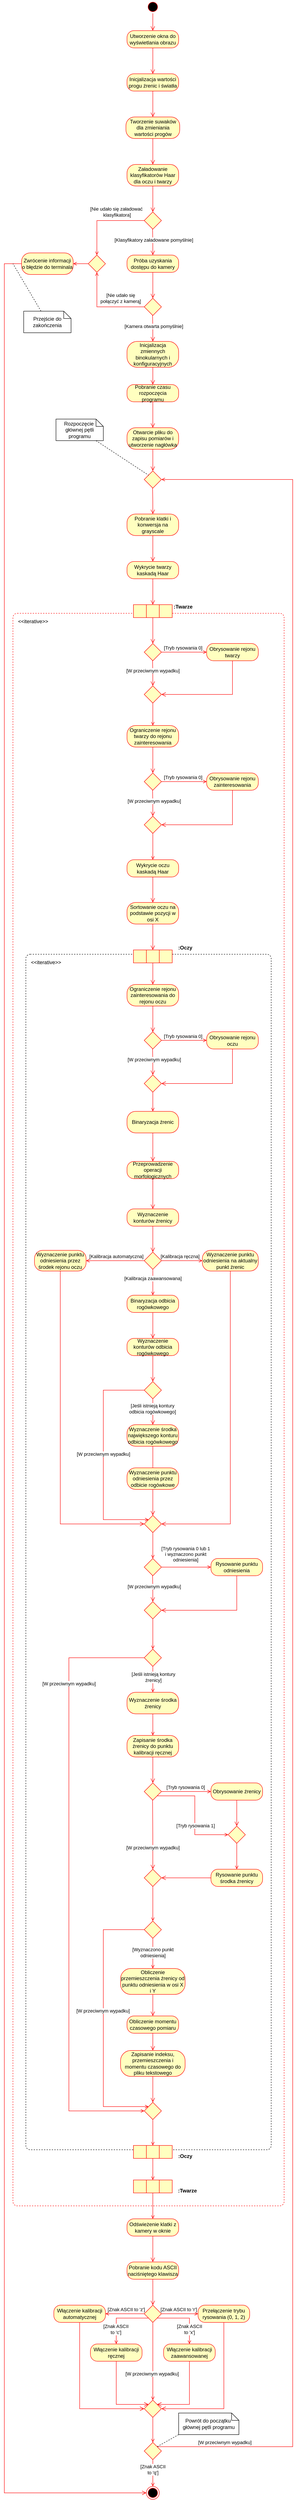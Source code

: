<mxfile version="26.0.10">
  <diagram name="Page-1" id="e7e014a7-5840-1c2e-5031-d8a46d1fe8dd">
    <mxGraphModel dx="2625" dy="1305" grid="1" gridSize="10" guides="1" tooltips="1" connect="1" arrows="1" fold="1" page="1" pageScale="1" pageWidth="827" pageHeight="1169" background="none" math="0" shadow="0">
      <root>
        <mxCell id="0" />
        <mxCell id="1" parent="0" />
        <mxCell id="pnZzG-TkZ7v_1GluYKIv-41" value="" style="ellipse;shape=startState;fillColor=#000000;strokeColor=#ff0000;" parent="1" vertex="1">
          <mxGeometry x="360.06" width="30" height="30" as="geometry" />
        </mxCell>
        <mxCell id="pnZzG-TkZ7v_1GluYKIv-42" value="" style="edgeStyle=elbowEdgeStyle;elbow=horizontal;verticalAlign=bottom;endArrow=open;endSize=8;strokeColor=#FF0000;endFill=1;rounded=0;entryX=0.5;entryY=0;entryDx=0;entryDy=0;" parent="1" source="pnZzG-TkZ7v_1GluYKIv-41" target="pnZzG-TkZ7v_1GluYKIv-48" edge="1">
          <mxGeometry x="100" y="40" as="geometry">
            <mxPoint x="375.06" y="70" as="targetPoint" />
          </mxGeometry>
        </mxCell>
        <mxCell id="pnZzG-TkZ7v_1GluYKIv-48" value="Utworzenie okna do wyświetlania obrazu" style="rounded=1;whiteSpace=wrap;html=1;arcSize=40;fontColor=#000000;fillColor=#ffffc0;strokeColor=#ff0000;" parent="1" vertex="1">
          <mxGeometry x="315.06" y="70" width="120" height="40" as="geometry" />
        </mxCell>
        <mxCell id="pnZzG-TkZ7v_1GluYKIv-49" value="" style="edgeStyle=orthogonalEdgeStyle;html=1;verticalAlign=bottom;endArrow=open;endSize=8;strokeColor=#ff0000;rounded=0;entryX=0.5;entryY=0;entryDx=0;entryDy=0;" parent="1" source="pnZzG-TkZ7v_1GluYKIv-48" target="pnZzG-TkZ7v_1GluYKIv-50" edge="1">
          <mxGeometry relative="1" as="geometry">
            <mxPoint x="375.06" y="170" as="targetPoint" />
          </mxGeometry>
        </mxCell>
        <mxCell id="pnZzG-TkZ7v_1GluYKIv-50" value="Inicjalizacja wartości progu źrenic i światła" style="rounded=1;whiteSpace=wrap;html=1;arcSize=40;fontColor=#000000;fillColor=#ffffc0;strokeColor=#ff0000;" parent="1" vertex="1">
          <mxGeometry x="315.06" y="170" width="120" height="40" as="geometry" />
        </mxCell>
        <mxCell id="pnZzG-TkZ7v_1GluYKIv-51" value="" style="edgeStyle=orthogonalEdgeStyle;html=1;verticalAlign=bottom;endArrow=open;endSize=8;strokeColor=#ff0000;rounded=0;entryX=0.5;entryY=0;entryDx=0;entryDy=0;" parent="1" source="pnZzG-TkZ7v_1GluYKIv-50" target="pnZzG-TkZ7v_1GluYKIv-52" edge="1">
          <mxGeometry relative="1" as="geometry">
            <mxPoint x="375.06" y="270" as="targetPoint" />
          </mxGeometry>
        </mxCell>
        <mxCell id="pnZzG-TkZ7v_1GluYKIv-52" value="Tworzenie suwaków dla zmieniania wartości progów" style="rounded=1;whiteSpace=wrap;html=1;arcSize=40;fontColor=#000000;fillColor=#ffffc0;strokeColor=#ff0000;" parent="1" vertex="1">
          <mxGeometry x="312.56" y="270" width="125" height="50" as="geometry" />
        </mxCell>
        <mxCell id="pnZzG-TkZ7v_1GluYKIv-53" value="" style="edgeStyle=orthogonalEdgeStyle;html=1;verticalAlign=bottom;endArrow=open;endSize=8;strokeColor=#ff0000;rounded=0;entryX=0.5;entryY=0;entryDx=0;entryDy=0;" parent="1" source="pnZzG-TkZ7v_1GluYKIv-52" target="pnZzG-TkZ7v_1GluYKIv-54" edge="1">
          <mxGeometry relative="1" as="geometry">
            <mxPoint x="375.06" y="380" as="targetPoint" />
          </mxGeometry>
        </mxCell>
        <mxCell id="pnZzG-TkZ7v_1GluYKIv-54" value="Załadowanie klasyfikatorów Haar dla oczu i twarzy" style="rounded=1;whiteSpace=wrap;html=1;arcSize=40;fontColor=#000000;fillColor=#ffffc0;strokeColor=#ff0000;" parent="1" vertex="1">
          <mxGeometry x="315.06" y="380" width="120" height="50" as="geometry" />
        </mxCell>
        <mxCell id="pnZzG-TkZ7v_1GluYKIv-55" value="" style="edgeStyle=orthogonalEdgeStyle;html=1;verticalAlign=bottom;endArrow=open;endSize=8;strokeColor=#ff0000;rounded=0;entryX=0.5;entryY=0;entryDx=0;entryDy=0;" parent="1" source="pnZzG-TkZ7v_1GluYKIv-54" target="pnZzG-TkZ7v_1GluYKIv-57" edge="1">
          <mxGeometry relative="1" as="geometry">
            <mxPoint x="375.06" y="490" as="targetPoint" />
          </mxGeometry>
        </mxCell>
        <mxCell id="pnZzG-TkZ7v_1GluYKIv-291" style="edgeStyle=orthogonalEdgeStyle;rounded=0;orthogonalLoop=1;jettySize=auto;html=1;entryX=0.5;entryY=0;entryDx=0;entryDy=0;strokeColor=light-dark(#ff0000, #ededed);endArrow=open;endFill=0;" parent="1" source="pnZzG-TkZ7v_1GluYKIv-57" target="pnZzG-TkZ7v_1GluYKIv-290" edge="1">
          <mxGeometry relative="1" as="geometry" />
        </mxCell>
        <mxCell id="pnZzG-TkZ7v_1GluYKIv-294" value="[Nie udało się załadować&lt;br&gt;&amp;nbsp;klasyfikatora]" style="edgeLabel;html=1;align=center;verticalAlign=middle;resizable=0;points=[];" parent="pnZzG-TkZ7v_1GluYKIv-291" vertex="1" connectable="0">
          <mxGeometry x="-0.409" y="-1" relative="1" as="geometry">
            <mxPoint x="-9" y="-19" as="offset" />
          </mxGeometry>
        </mxCell>
        <mxCell id="pnZzG-TkZ7v_1GluYKIv-57" value="" style="rhombus;whiteSpace=wrap;html=1;fontColor=#000000;fillColor=#ffffc0;strokeColor=#ff0000;" parent="1" vertex="1">
          <mxGeometry x="355.06" y="490" width="40" height="40" as="geometry" />
        </mxCell>
        <mxCell id="pnZzG-TkZ7v_1GluYKIv-62" value="" style="edgeStyle=orthogonalEdgeStyle;html=1;verticalAlign=bottom;endArrow=open;endSize=8;strokeColor=#ff0000;rounded=0;entryX=0.5;entryY=0;entryDx=0;entryDy=0;" parent="1" target="pnZzG-TkZ7v_1GluYKIv-65" edge="1">
          <mxGeometry relative="1" as="geometry">
            <mxPoint x="374.47" y="590" as="targetPoint" />
            <mxPoint x="374.47" y="530" as="sourcePoint" />
          </mxGeometry>
        </mxCell>
        <mxCell id="pnZzG-TkZ7v_1GluYKIv-63" value="[Klasyfikatory załadowane pomyślnie]" style="edgeLabel;html=1;align=center;verticalAlign=middle;resizable=0;points=[];" parent="pnZzG-TkZ7v_1GluYKIv-62" vertex="1" connectable="0">
          <mxGeometry x="-0.196" y="2" relative="1" as="geometry">
            <mxPoint y="1" as="offset" />
          </mxGeometry>
        </mxCell>
        <mxCell id="pnZzG-TkZ7v_1GluYKIv-65" value="Próba uzyskania dostępu do kamery" style="rounded=1;whiteSpace=wrap;html=1;arcSize=40;fontColor=#000000;fillColor=#ffffc0;strokeColor=#ff0000;" parent="1" vertex="1">
          <mxGeometry x="315.06" y="590" width="120" height="40" as="geometry" />
        </mxCell>
        <mxCell id="pnZzG-TkZ7v_1GluYKIv-66" value="" style="edgeStyle=orthogonalEdgeStyle;html=1;verticalAlign=bottom;endArrow=open;endSize=8;strokeColor=#ff0000;rounded=0;entryX=0.5;entryY=0;entryDx=0;entryDy=0;" parent="1" source="pnZzG-TkZ7v_1GluYKIv-65" target="pnZzG-TkZ7v_1GluYKIv-67" edge="1">
          <mxGeometry relative="1" as="geometry">
            <mxPoint x="375.06" y="690" as="targetPoint" />
          </mxGeometry>
        </mxCell>
        <mxCell id="pnZzG-TkZ7v_1GluYKIv-292" style="edgeStyle=orthogonalEdgeStyle;rounded=0;orthogonalLoop=1;jettySize=auto;html=1;entryX=0.5;entryY=1;entryDx=0;entryDy=0;endArrow=open;endFill=0;strokeColor=light-dark(#ff0000, #ededed);" parent="1" source="pnZzG-TkZ7v_1GluYKIv-67" target="pnZzG-TkZ7v_1GluYKIv-290" edge="1">
          <mxGeometry relative="1" as="geometry" />
        </mxCell>
        <mxCell id="pnZzG-TkZ7v_1GluYKIv-295" value="[Nie udało się &lt;br&gt;połączyć z kamerą]" style="edgeLabel;html=1;align=center;verticalAlign=middle;resizable=0;points=[];" parent="pnZzG-TkZ7v_1GluYKIv-292" vertex="1" connectable="0">
          <mxGeometry x="-0.379" y="-3" relative="1" as="geometry">
            <mxPoint x="4" y="-17" as="offset" />
          </mxGeometry>
        </mxCell>
        <mxCell id="pnZzG-TkZ7v_1GluYKIv-67" value="" style="rhombus;whiteSpace=wrap;html=1;fontColor=#000000;fillColor=#ffffc0;strokeColor=#ff0000;" parent="1" vertex="1">
          <mxGeometry x="355.06" y="690" width="40" height="40" as="geometry" />
        </mxCell>
        <mxCell id="pnZzG-TkZ7v_1GluYKIv-68" value="" style="edgeStyle=orthogonalEdgeStyle;html=1;verticalAlign=bottom;endArrow=open;endSize=8;strokeColor=#ff0000;rounded=0;entryX=0.5;entryY=0;entryDx=0;entryDy=0;" parent="1" target="pnZzG-TkZ7v_1GluYKIv-70" edge="1">
          <mxGeometry relative="1" as="geometry">
            <mxPoint x="374.47" y="790" as="targetPoint" />
            <mxPoint x="374.47" y="730" as="sourcePoint" />
          </mxGeometry>
        </mxCell>
        <mxCell id="pnZzG-TkZ7v_1GluYKIv-69" value="[Kamera otwarta pomyślnie]" style="edgeLabel;html=1;align=center;verticalAlign=middle;resizable=0;points=[];" parent="pnZzG-TkZ7v_1GluYKIv-68" vertex="1" connectable="0">
          <mxGeometry x="-0.196" y="2" relative="1" as="geometry">
            <mxPoint y="1" as="offset" />
          </mxGeometry>
        </mxCell>
        <mxCell id="pnZzG-TkZ7v_1GluYKIv-70" value="Inicjalizacja zmiennych binokularnych i konfiguracyjnych" style="rounded=1;whiteSpace=wrap;html=1;arcSize=40;fontColor=#000000;fillColor=#ffffc0;strokeColor=#ff0000;" parent="1" vertex="1">
          <mxGeometry x="315.06" y="790" width="120" height="60" as="geometry" />
        </mxCell>
        <mxCell id="pnZzG-TkZ7v_1GluYKIv-71" value="" style="edgeStyle=orthogonalEdgeStyle;html=1;verticalAlign=bottom;endArrow=open;endSize=8;strokeColor=#ff0000;rounded=0;entryX=0.5;entryY=0;entryDx=0;entryDy=0;" parent="1" source="pnZzG-TkZ7v_1GluYKIv-70" target="pnZzG-TkZ7v_1GluYKIv-72" edge="1">
          <mxGeometry relative="1" as="geometry">
            <mxPoint x="375.06" y="890" as="targetPoint" />
          </mxGeometry>
        </mxCell>
        <mxCell id="pnZzG-TkZ7v_1GluYKIv-72" value="Pobranie czasu rozpoczęcia programu" style="rounded=1;whiteSpace=wrap;html=1;arcSize=40;fontColor=#000000;fillColor=#ffffc0;strokeColor=#ff0000;" parent="1" vertex="1">
          <mxGeometry x="315.06" y="890" width="120" height="40" as="geometry" />
        </mxCell>
        <mxCell id="pnZzG-TkZ7v_1GluYKIv-73" value="" style="edgeStyle=orthogonalEdgeStyle;html=1;verticalAlign=bottom;endArrow=open;endSize=8;strokeColor=#ff0000;rounded=0;entryX=0.5;entryY=0;entryDx=0;entryDy=0;" parent="1" source="pnZzG-TkZ7v_1GluYKIv-72" target="pnZzG-TkZ7v_1GluYKIv-88" edge="1">
          <mxGeometry relative="1" as="geometry">
            <mxPoint x="375.06" y="990" as="targetPoint" />
          </mxGeometry>
        </mxCell>
        <mxCell id="pnZzG-TkZ7v_1GluYKIv-88" value="Otwarcie pliku do zapisu pomiarów i utworzenie nagłówka" style="rounded=1;whiteSpace=wrap;html=1;arcSize=40;fontColor=#000000;fillColor=#ffffc0;strokeColor=#ff0000;" parent="1" vertex="1">
          <mxGeometry x="315.06" y="990" width="120" height="50" as="geometry" />
        </mxCell>
        <mxCell id="pnZzG-TkZ7v_1GluYKIv-89" value="" style="edgeStyle=orthogonalEdgeStyle;html=1;verticalAlign=bottom;endArrow=open;endSize=8;strokeColor=#ff0000;rounded=0;entryX=0.5;entryY=0;entryDx=0;entryDy=0;" parent="1" source="pnZzG-TkZ7v_1GluYKIv-88" target="pnZzG-TkZ7v_1GluYKIv-90" edge="1">
          <mxGeometry relative="1" as="geometry">
            <mxPoint x="375.06" y="1090" as="targetPoint" />
          </mxGeometry>
        </mxCell>
        <mxCell id="pnZzG-TkZ7v_1GluYKIv-90" value="" style="rhombus;whiteSpace=wrap;html=1;fontColor=#000000;fillColor=#ffffc0;strokeColor=#ff0000;" parent="1" vertex="1">
          <mxGeometry x="355.06" y="1090" width="40" height="40" as="geometry" />
        </mxCell>
        <mxCell id="pnZzG-TkZ7v_1GluYKIv-91" value="" style="edgeStyle=orthogonalEdgeStyle;html=1;verticalAlign=bottom;endArrow=open;endSize=8;strokeColor=#ff0000;rounded=0;entryX=0.5;entryY=0;entryDx=0;entryDy=0;" parent="1" target="pnZzG-TkZ7v_1GluYKIv-95" edge="1">
          <mxGeometry relative="1" as="geometry">
            <mxPoint x="375.06" y="1190" as="targetPoint" />
            <mxPoint x="374.47" y="1130" as="sourcePoint" />
          </mxGeometry>
        </mxCell>
        <mxCell id="pnZzG-TkZ7v_1GluYKIv-93" value="Rozpoczęcie &#xa;głównej pętli programu" style="shape=note;whiteSpace=wrap;size=17" parent="1" vertex="1">
          <mxGeometry x="150.06" y="970" width="110" height="50" as="geometry" />
        </mxCell>
        <mxCell id="pnZzG-TkZ7v_1GluYKIv-94" style="rounded=0;orthogonalLoop=1;jettySize=auto;html=1;entryX=0;entryY=0;entryDx=0;entryDy=0;dashed=1;endArrow=none;startFill=0;" parent="1" source="pnZzG-TkZ7v_1GluYKIv-93" target="pnZzG-TkZ7v_1GluYKIv-90" edge="1">
          <mxGeometry relative="1" as="geometry" />
        </mxCell>
        <mxCell id="pnZzG-TkZ7v_1GluYKIv-95" value="Pobranie klatki i konwersja na grayscale" style="rounded=1;whiteSpace=wrap;html=1;arcSize=40;fontColor=#000000;fillColor=#ffffc0;strokeColor=#ff0000;" parent="1" vertex="1">
          <mxGeometry x="315.06" y="1190" width="120" height="50" as="geometry" />
        </mxCell>
        <mxCell id="pnZzG-TkZ7v_1GluYKIv-96" value="" style="edgeStyle=orthogonalEdgeStyle;html=1;verticalAlign=bottom;endArrow=open;endSize=8;strokeColor=#ff0000;rounded=0;entryX=0.5;entryY=0;entryDx=0;entryDy=0;" parent="1" source="pnZzG-TkZ7v_1GluYKIv-95" target="pnZzG-TkZ7v_1GluYKIv-97" edge="1">
          <mxGeometry relative="1" as="geometry">
            <mxPoint x="375.06" y="1300" as="targetPoint" />
          </mxGeometry>
        </mxCell>
        <mxCell id="pnZzG-TkZ7v_1GluYKIv-97" value="Wykrycie twarzy kaskadą Haar" style="rounded=1;whiteSpace=wrap;html=1;arcSize=40;fontColor=#000000;fillColor=#ffffc0;strokeColor=#ff0000;" parent="1" vertex="1">
          <mxGeometry x="315.06" y="1300" width="120" height="40" as="geometry" />
        </mxCell>
        <mxCell id="pnZzG-TkZ7v_1GluYKIv-98" value="" style="edgeStyle=orthogonalEdgeStyle;html=1;verticalAlign=bottom;endArrow=open;endSize=8;strokeColor=#ff0000;rounded=0;entryX=0.5;entryY=0;entryDx=0;entryDy=0;" parent="1" source="pnZzG-TkZ7v_1GluYKIv-97" target="pnZzG-TkZ7v_1GluYKIv-102" edge="1">
          <mxGeometry relative="1" as="geometry">
            <mxPoint x="375.06" y="1400" as="targetPoint" />
          </mxGeometry>
        </mxCell>
        <mxCell id="pnZzG-TkZ7v_1GluYKIv-99" value="&amp;lt;&amp;lt;iterative&amp;gt;&amp;gt;" style="dashed=1;rounded=1;absoluteArcSize=1;arcSize=20;html=1;verticalAlign=top;align=left;spacingTop=5;spacingLeft=10;whiteSpace=wrap;strokeColor=light-dark(#ff0000, #ededed);" parent="1" vertex="1">
          <mxGeometry x="50.06" y="1420" width="630" height="3690" as="geometry" />
        </mxCell>
        <mxCell id="pnZzG-TkZ7v_1GluYKIv-106" value="&lt;b&gt;:Twarze&lt;/b&gt;" style="text;html=1;align=center;verticalAlign=middle;resizable=0;points=[];autosize=1;strokeColor=none;fillColor=none;" parent="1" vertex="1">
          <mxGeometry x="410.06" y="1390" width="70" height="30" as="geometry" />
        </mxCell>
        <mxCell id="pnZzG-TkZ7v_1GluYKIv-115" style="edgeStyle=orthogonalEdgeStyle;rounded=0;orthogonalLoop=1;jettySize=auto;html=1;entryX=0;entryY=0.5;entryDx=0;entryDy=0;endArrow=open;endFill=0;strokeColor=light-dark(#ff0000, #ededed);" parent="1" source="pnZzG-TkZ7v_1GluYKIv-107" target="pnZzG-TkZ7v_1GluYKIv-113" edge="1">
          <mxGeometry relative="1" as="geometry" />
        </mxCell>
        <mxCell id="pnZzG-TkZ7v_1GluYKIv-116" value="[Tryb rysowania 0]" style="edgeLabel;html=1;align=center;verticalAlign=middle;resizable=0;points=[];" parent="pnZzG-TkZ7v_1GluYKIv-115" vertex="1" connectable="0">
          <mxGeometry x="-0.208" y="1" relative="1" as="geometry">
            <mxPoint x="8" y="-9" as="offset" />
          </mxGeometry>
        </mxCell>
        <mxCell id="pnZzG-TkZ7v_1GluYKIv-107" value="" style="rhombus;whiteSpace=wrap;html=1;fontColor=#000000;fillColor=#ffffc0;strokeColor=#ff0000;" parent="1" vertex="1">
          <mxGeometry x="355.06" y="1490" width="40" height="40" as="geometry" />
        </mxCell>
        <mxCell id="pnZzG-TkZ7v_1GluYKIv-108" value="" style="edgeStyle=orthogonalEdgeStyle;html=1;verticalAlign=bottom;endArrow=open;endSize=8;strokeColor=#ff0000;rounded=0;entryX=0.5;entryY=0;entryDx=0;entryDy=0;" parent="1" target="pnZzG-TkZ7v_1GluYKIv-110" edge="1">
          <mxGeometry relative="1" as="geometry">
            <mxPoint x="375.06" y="1590" as="targetPoint" />
            <mxPoint x="374.47" y="1530" as="sourcePoint" />
          </mxGeometry>
        </mxCell>
        <mxCell id="pnZzG-TkZ7v_1GluYKIv-117" value="[W przeciwnym wypadku]" style="edgeLabel;html=1;align=center;verticalAlign=middle;resizable=0;points=[];" parent="pnZzG-TkZ7v_1GluYKIv-108" vertex="1" connectable="0">
          <mxGeometry x="-0.236" relative="1" as="geometry">
            <mxPoint y="1" as="offset" />
          </mxGeometry>
        </mxCell>
        <mxCell id="pnZzG-TkZ7v_1GluYKIv-109" value="" style="edgeStyle=orthogonalEdgeStyle;html=1;verticalAlign=bottom;endArrow=open;endSize=8;strokeColor=#ff0000;rounded=0;entryX=0.5;entryY=0;entryDx=0;entryDy=0;exitX=0.5;exitY=1;exitDx=0;exitDy=0;" parent="1" source="pnZzG-TkZ7v_1GluYKIv-102" target="pnZzG-TkZ7v_1GluYKIv-107" edge="1">
          <mxGeometry relative="1" as="geometry">
            <mxPoint x="374.58" y="1490" as="targetPoint" />
            <mxPoint x="374.58" y="1430" as="sourcePoint" />
          </mxGeometry>
        </mxCell>
        <mxCell id="pnZzG-TkZ7v_1GluYKIv-120" style="edgeStyle=orthogonalEdgeStyle;rounded=0;orthogonalLoop=1;jettySize=auto;html=1;entryX=0.5;entryY=0;entryDx=0;entryDy=0;endArrow=open;endFill=0;strokeColor=light-dark(#ff0000, #ededed);" parent="1" source="pnZzG-TkZ7v_1GluYKIv-110" target="pnZzG-TkZ7v_1GluYKIv-118" edge="1">
          <mxGeometry relative="1" as="geometry" />
        </mxCell>
        <mxCell id="pnZzG-TkZ7v_1GluYKIv-110" value="" style="rhombus;whiteSpace=wrap;html=1;fontColor=#000000;fillColor=#ffffc0;strokeColor=#ff0000;" parent="1" vertex="1">
          <mxGeometry x="355.06" y="1588" width="40" height="40" as="geometry" />
        </mxCell>
        <mxCell id="pnZzG-TkZ7v_1GluYKIv-113" value="Obrysowanie rejonu twarzy" style="rounded=1;whiteSpace=wrap;html=1;arcSize=40;fontColor=#000000;fillColor=#ffffc0;strokeColor=#ff0000;" parent="1" vertex="1">
          <mxGeometry x="500.06" y="1490" width="120" height="40" as="geometry" />
        </mxCell>
        <mxCell id="pnZzG-TkZ7v_1GluYKIv-114" value="" style="edgeStyle=orthogonalEdgeStyle;html=1;verticalAlign=bottom;endArrow=open;endSize=8;strokeColor=#ff0000;rounded=0;entryX=1;entryY=0.5;entryDx=0;entryDy=0;exitX=0.5;exitY=1;exitDx=0;exitDy=0;" parent="1" source="pnZzG-TkZ7v_1GluYKIv-113" target="pnZzG-TkZ7v_1GluYKIv-110" edge="1">
          <mxGeometry relative="1" as="geometry">
            <mxPoint x="484.56" y="1590" as="targetPoint" />
          </mxGeometry>
        </mxCell>
        <mxCell id="pnZzG-TkZ7v_1GluYKIv-118" value="Ograniczenie rejonu twarzy do rejonu zainteresowania" style="rounded=1;whiteSpace=wrap;html=1;arcSize=40;fontColor=#000000;fillColor=#ffffc0;strokeColor=#ff0000;" parent="1" vertex="1">
          <mxGeometry x="315.06" y="1680" width="120" height="50" as="geometry" />
        </mxCell>
        <mxCell id="pnZzG-TkZ7v_1GluYKIv-119" value="" style="edgeStyle=orthogonalEdgeStyle;html=1;verticalAlign=bottom;endArrow=open;endSize=8;strokeColor=#ff0000;rounded=0;entryX=0.5;entryY=0;entryDx=0;entryDy=0;" parent="1" source="pnZzG-TkZ7v_1GluYKIv-118" target="pnZzG-TkZ7v_1GluYKIv-121" edge="1">
          <mxGeometry relative="1" as="geometry">
            <mxPoint x="375.06" y="1790" as="targetPoint" />
          </mxGeometry>
        </mxCell>
        <mxCell id="pnZzG-TkZ7v_1GluYKIv-121" value="" style="rhombus;whiteSpace=wrap;html=1;fontColor=#000000;fillColor=#ffffc0;strokeColor=#ff0000;" parent="1" vertex="1">
          <mxGeometry x="355.06" y="1790" width="40" height="40" as="geometry" />
        </mxCell>
        <mxCell id="pnZzG-TkZ7v_1GluYKIv-122" value="" style="edgeStyle=orthogonalEdgeStyle;html=1;verticalAlign=bottom;endArrow=open;endSize=8;strokeColor=#ff0000;rounded=0;entryX=0.5;entryY=0;entryDx=0;entryDy=0;" parent="1" target="pnZzG-TkZ7v_1GluYKIv-127" edge="1">
          <mxGeometry relative="1" as="geometry">
            <mxPoint x="375.06" y="1890" as="targetPoint" />
            <mxPoint x="374.47" y="1830" as="sourcePoint" />
          </mxGeometry>
        </mxCell>
        <mxCell id="pnZzG-TkZ7v_1GluYKIv-131" value="[W przeciwnym wypadku]" style="edgeLabel;html=1;align=center;verticalAlign=middle;resizable=0;points=[];" parent="pnZzG-TkZ7v_1GluYKIv-122" vertex="1" connectable="0">
          <mxGeometry x="-0.19" y="3" relative="1" as="geometry">
            <mxPoint as="offset" />
          </mxGeometry>
        </mxCell>
        <mxCell id="pnZzG-TkZ7v_1GluYKIv-123" style="edgeStyle=orthogonalEdgeStyle;rounded=0;orthogonalLoop=1;jettySize=auto;html=1;entryX=0;entryY=0.5;entryDx=0;entryDy=0;endArrow=open;endFill=0;strokeColor=light-dark(#ff0000, #ededed);exitX=1;exitY=0.5;exitDx=0;exitDy=0;" parent="1" source="pnZzG-TkZ7v_1GluYKIv-121" target="pnZzG-TkZ7v_1GluYKIv-125" edge="1">
          <mxGeometry relative="1" as="geometry">
            <mxPoint x="395.06" y="1810" as="sourcePoint" />
          </mxGeometry>
        </mxCell>
        <mxCell id="pnZzG-TkZ7v_1GluYKIv-124" value="[Tryb rysowania 0]" style="edgeLabel;html=1;align=center;verticalAlign=middle;resizable=0;points=[];" parent="pnZzG-TkZ7v_1GluYKIv-123" vertex="1" connectable="0">
          <mxGeometry x="-0.208" y="1" relative="1" as="geometry">
            <mxPoint x="8" y="-9" as="offset" />
          </mxGeometry>
        </mxCell>
        <mxCell id="pnZzG-TkZ7v_1GluYKIv-125" value="Obrysowanie rejonu zainteresowania" style="rounded=1;whiteSpace=wrap;html=1;arcSize=40;fontColor=#000000;fillColor=#ffffc0;strokeColor=#ff0000;" parent="1" vertex="1">
          <mxGeometry x="500.06" y="1790" width="120" height="40" as="geometry" />
        </mxCell>
        <mxCell id="pnZzG-TkZ7v_1GluYKIv-126" value="" style="edgeStyle=orthogonalEdgeStyle;html=1;verticalAlign=bottom;endArrow=open;endSize=8;strokeColor=#ff0000;rounded=0;entryX=1;entryY=0.5;entryDx=0;entryDy=0;exitX=0.5;exitY=1;exitDx=0;exitDy=0;" parent="1" source="pnZzG-TkZ7v_1GluYKIv-125" target="pnZzG-TkZ7v_1GluYKIv-127" edge="1">
          <mxGeometry relative="1" as="geometry">
            <mxPoint x="395.06" y="1908" as="targetPoint" />
          </mxGeometry>
        </mxCell>
        <mxCell id="pnZzG-TkZ7v_1GluYKIv-130" style="edgeStyle=orthogonalEdgeStyle;rounded=0;orthogonalLoop=1;jettySize=auto;html=1;entryX=0.5;entryY=0;entryDx=0;entryDy=0;endArrow=open;endFill=0;strokeColor=light-dark(#ff0000, #ededed);" parent="1" source="pnZzG-TkZ7v_1GluYKIv-127" target="pnZzG-TkZ7v_1GluYKIv-128" edge="1">
          <mxGeometry relative="1" as="geometry" />
        </mxCell>
        <mxCell id="pnZzG-TkZ7v_1GluYKIv-127" value="" style="rhombus;whiteSpace=wrap;html=1;fontColor=#000000;fillColor=#ffffc0;strokeColor=#ff0000;" parent="1" vertex="1">
          <mxGeometry x="355.06" y="1890" width="40" height="40" as="geometry" />
        </mxCell>
        <mxCell id="pnZzG-TkZ7v_1GluYKIv-128" value="Wykrycie oczu kaskadą Haar" style="rounded=1;whiteSpace=wrap;html=1;arcSize=40;fontColor=#000000;fillColor=#ffffc0;strokeColor=#ff0000;" parent="1" vertex="1">
          <mxGeometry x="315.06" y="1991" width="120" height="40" as="geometry" />
        </mxCell>
        <mxCell id="pnZzG-TkZ7v_1GluYKIv-129" value="" style="edgeStyle=orthogonalEdgeStyle;html=1;verticalAlign=bottom;endArrow=open;endSize=8;strokeColor=#ff0000;rounded=0;entryX=0.5;entryY=0;entryDx=0;entryDy=0;" parent="1" source="pnZzG-TkZ7v_1GluYKIv-128" target="pnZzG-TkZ7v_1GluYKIv-132" edge="1">
          <mxGeometry relative="1" as="geometry">
            <mxPoint x="375.06" y="2070" as="targetPoint" />
          </mxGeometry>
        </mxCell>
        <mxCell id="pnZzG-TkZ7v_1GluYKIv-132" value="Sortowanie oczu na podstawie pozycji w osi X" style="rounded=1;whiteSpace=wrap;html=1;arcSize=40;fontColor=#000000;fillColor=#ffffc0;strokeColor=#ff0000;" parent="1" vertex="1">
          <mxGeometry x="315.06" y="2090" width="120" height="50" as="geometry" />
        </mxCell>
        <mxCell id="pnZzG-TkZ7v_1GluYKIv-133" value="" style="edgeStyle=orthogonalEdgeStyle;html=1;verticalAlign=bottom;endArrow=open;endSize=8;strokeColor=#ff0000;rounded=0;entryX=0.5;entryY=0;entryDx=0;entryDy=0;" parent="1" source="pnZzG-TkZ7v_1GluYKIv-132" target="pnZzG-TkZ7v_1GluYKIv-136" edge="1">
          <mxGeometry relative="1" as="geometry">
            <mxPoint x="375.06" y="2200" as="targetPoint" />
          </mxGeometry>
        </mxCell>
        <mxCell id="pnZzG-TkZ7v_1GluYKIv-138" value="&amp;lt;&amp;lt;iterative&amp;gt;&amp;gt;" style="dashed=1;rounded=1;absoluteArcSize=1;arcSize=20;html=1;verticalAlign=top;align=left;spacingTop=5;spacingLeft=10;whiteSpace=wrap;" parent="1" vertex="1">
          <mxGeometry x="80.06" y="2210" width="570" height="2770" as="geometry" />
        </mxCell>
        <mxCell id="pnZzG-TkZ7v_1GluYKIv-134" value="" style="group;fillColor=light-dark(#ffffc0, #1a1a1a);fontColor=#333333;strokeColor=light-dark(#ff0000, #959595);" parent="1" vertex="1" connectable="0">
          <mxGeometry x="330.06" y="2200" width="90" height="30" as="geometry" />
        </mxCell>
        <mxCell id="pnZzG-TkZ7v_1GluYKIv-135" value="" style="rounded=0;whiteSpace=wrap;html=1;fillColor=light-dark(#ffffc0, #1a1a1a);fontColor=#333333;strokeColor=light-dark(#ff0000, #959595);" parent="pnZzG-TkZ7v_1GluYKIv-134" vertex="1">
          <mxGeometry width="30" height="30" as="geometry" />
        </mxCell>
        <mxCell id="pnZzG-TkZ7v_1GluYKIv-136" value="" style="rounded=0;whiteSpace=wrap;html=1;fillColor=light-dark(#ffffc0, #1a1a1a);fontColor=#333333;strokeColor=light-dark(#ff0000, #959595);" parent="pnZzG-TkZ7v_1GluYKIv-134" vertex="1">
          <mxGeometry x="30" width="30" height="30" as="geometry" />
        </mxCell>
        <mxCell id="pnZzG-TkZ7v_1GluYKIv-137" value="" style="rounded=0;whiteSpace=wrap;html=1;fillColor=light-dark(#ffffc0, #1a1a1a);fontColor=#333333;strokeColor=light-dark(#ff0000, #959595);" parent="pnZzG-TkZ7v_1GluYKIv-134" vertex="1">
          <mxGeometry x="60" width="30" height="30" as="geometry" />
        </mxCell>
        <mxCell id="pnZzG-TkZ7v_1GluYKIv-139" value="&lt;b&gt;:Oczy&lt;/b&gt;" style="text;html=1;align=center;verticalAlign=middle;resizable=0;points=[];autosize=1;strokeColor=none;fillColor=none;" parent="1" vertex="1">
          <mxGeometry x="420.06" y="2180" width="60" height="30" as="geometry" />
        </mxCell>
        <mxCell id="pnZzG-TkZ7v_1GluYKIv-142" value="Ograniczenie rejonu zainteresowania do rejonu oczu" style="rounded=1;whiteSpace=wrap;html=1;arcSize=40;fontColor=#000000;fillColor=#ffffc0;strokeColor=#ff0000;" parent="1" vertex="1">
          <mxGeometry x="315.06" y="2280" width="120" height="50" as="geometry" />
        </mxCell>
        <mxCell id="pnZzG-TkZ7v_1GluYKIv-143" value="" style="edgeStyle=orthogonalEdgeStyle;html=1;verticalAlign=bottom;endArrow=open;endSize=8;strokeColor=#ff0000;rounded=0;" parent="1" source="pnZzG-TkZ7v_1GluYKIv-142" edge="1">
          <mxGeometry relative="1" as="geometry">
            <mxPoint x="375.06" y="2390" as="targetPoint" />
          </mxGeometry>
        </mxCell>
        <mxCell id="pnZzG-TkZ7v_1GluYKIv-144" value="" style="edgeStyle=orthogonalEdgeStyle;html=1;verticalAlign=bottom;endArrow=open;endSize=8;strokeColor=#ff0000;rounded=0;exitX=0.5;exitY=1;exitDx=0;exitDy=0;entryX=0.5;entryY=0;entryDx=0;entryDy=0;" parent="1" source="pnZzG-TkZ7v_1GluYKIv-136" target="pnZzG-TkZ7v_1GluYKIv-142" edge="1">
          <mxGeometry relative="1" as="geometry">
            <mxPoint x="375.04" y="2290" as="targetPoint" />
            <mxPoint x="374.54" y="2230" as="sourcePoint" />
          </mxGeometry>
        </mxCell>
        <mxCell id="pnZzG-TkZ7v_1GluYKIv-145" value="" style="group" parent="1" vertex="1" connectable="0">
          <mxGeometry x="330.06" y="1400" width="90" height="30" as="geometry" />
        </mxCell>
        <mxCell id="pnZzG-TkZ7v_1GluYKIv-104" value="" style="group;fillColor=light-dark(#ffffc0, #281d00);strokeColor=light-dark(#ff0000, #6d5100);container=0;" parent="pnZzG-TkZ7v_1GluYKIv-145" vertex="1" connectable="0">
          <mxGeometry width="90" height="30" as="geometry" />
        </mxCell>
        <mxCell id="pnZzG-TkZ7v_1GluYKIv-101" value="" style="rounded=0;whiteSpace=wrap;html=1;fillColor=light-dark(#ffffc0, #281d00);strokeColor=light-dark(#ff0000, #6d5100);" parent="pnZzG-TkZ7v_1GluYKIv-145" vertex="1">
          <mxGeometry width="30" height="30" as="geometry" />
        </mxCell>
        <mxCell id="pnZzG-TkZ7v_1GluYKIv-102" value="" style="rounded=0;whiteSpace=wrap;html=1;fillColor=light-dark(#ffffc0, #281d00);strokeColor=light-dark(#ff0000, #6d5100);" parent="pnZzG-TkZ7v_1GluYKIv-145" vertex="1">
          <mxGeometry x="30" width="30" height="30" as="geometry" />
        </mxCell>
        <mxCell id="pnZzG-TkZ7v_1GluYKIv-103" value="" style="rounded=0;whiteSpace=wrap;html=1;fillColor=light-dark(#ffffc0, #281d00);strokeColor=light-dark(#ff0000, #6d5100);" parent="pnZzG-TkZ7v_1GluYKIv-145" vertex="1">
          <mxGeometry x="60" width="30" height="30" as="geometry" />
        </mxCell>
        <mxCell id="pnZzG-TkZ7v_1GluYKIv-148" value="" style="rhombus;whiteSpace=wrap;html=1;fontColor=#000000;fillColor=#ffffc0;strokeColor=#ff0000;" parent="1" vertex="1">
          <mxGeometry x="355.06" y="2389.5" width="40" height="40" as="geometry" />
        </mxCell>
        <mxCell id="pnZzG-TkZ7v_1GluYKIv-149" value="" style="edgeStyle=orthogonalEdgeStyle;html=1;verticalAlign=bottom;endArrow=open;endSize=8;strokeColor=#ff0000;rounded=0;entryX=0.5;entryY=0;entryDx=0;entryDy=0;" parent="1" target="pnZzG-TkZ7v_1GluYKIv-156" edge="1">
          <mxGeometry relative="1" as="geometry">
            <mxPoint x="375.06" y="2489.5" as="targetPoint" />
            <mxPoint x="374.47" y="2429.5" as="sourcePoint" />
          </mxGeometry>
        </mxCell>
        <mxCell id="pnZzG-TkZ7v_1GluYKIv-150" value="[W przeciwnym wypadku]" style="edgeLabel;html=1;align=center;verticalAlign=middle;resizable=0;points=[];" parent="pnZzG-TkZ7v_1GluYKIv-149" vertex="1" connectable="0">
          <mxGeometry x="-0.19" y="3" relative="1" as="geometry">
            <mxPoint as="offset" />
          </mxGeometry>
        </mxCell>
        <mxCell id="pnZzG-TkZ7v_1GluYKIv-151" style="edgeStyle=orthogonalEdgeStyle;rounded=0;orthogonalLoop=1;jettySize=auto;html=1;entryX=0;entryY=0.5;entryDx=0;entryDy=0;endArrow=open;endFill=0;strokeColor=light-dark(#ff0000, #ededed);exitX=1;exitY=0.5;exitDx=0;exitDy=0;" parent="1" source="pnZzG-TkZ7v_1GluYKIv-148" target="pnZzG-TkZ7v_1GluYKIv-153" edge="1">
          <mxGeometry relative="1" as="geometry">
            <mxPoint x="395.06" y="2409.5" as="sourcePoint" />
          </mxGeometry>
        </mxCell>
        <mxCell id="pnZzG-TkZ7v_1GluYKIv-152" value="[Tryb rysowania 0]" style="edgeLabel;html=1;align=center;verticalAlign=middle;resizable=0;points=[];" parent="pnZzG-TkZ7v_1GluYKIv-151" vertex="1" connectable="0">
          <mxGeometry x="-0.208" y="1" relative="1" as="geometry">
            <mxPoint x="8" y="-9" as="offset" />
          </mxGeometry>
        </mxCell>
        <mxCell id="pnZzG-TkZ7v_1GluYKIv-153" value="Obrysowanie rejonu oczu" style="rounded=1;whiteSpace=wrap;html=1;arcSize=40;fontColor=#000000;fillColor=#ffffc0;strokeColor=#ff0000;" parent="1" vertex="1">
          <mxGeometry x="500.06" y="2389.5" width="120" height="40" as="geometry" />
        </mxCell>
        <mxCell id="pnZzG-TkZ7v_1GluYKIv-154" value="" style="edgeStyle=orthogonalEdgeStyle;html=1;verticalAlign=bottom;endArrow=open;endSize=8;strokeColor=#ff0000;rounded=0;entryX=1;entryY=0.5;entryDx=0;entryDy=0;exitX=0.5;exitY=1;exitDx=0;exitDy=0;" parent="1" source="pnZzG-TkZ7v_1GluYKIv-153" target="pnZzG-TkZ7v_1GluYKIv-156" edge="1">
          <mxGeometry relative="1" as="geometry">
            <mxPoint x="395.06" y="2507.5" as="targetPoint" />
          </mxGeometry>
        </mxCell>
        <mxCell id="pnZzG-TkZ7v_1GluYKIv-155" style="edgeStyle=orthogonalEdgeStyle;rounded=0;orthogonalLoop=1;jettySize=auto;html=1;entryX=0.5;entryY=0;entryDx=0;entryDy=0;endArrow=open;endFill=0;strokeColor=light-dark(#ff0000, #ededed);" parent="1" source="pnZzG-TkZ7v_1GluYKIv-156" target="pnZzG-TkZ7v_1GluYKIv-157" edge="1">
          <mxGeometry relative="1" as="geometry">
            <mxPoint x="375.06" y="2590.5" as="targetPoint" />
          </mxGeometry>
        </mxCell>
        <mxCell id="pnZzG-TkZ7v_1GluYKIv-156" value="" style="rhombus;whiteSpace=wrap;html=1;fontColor=#000000;fillColor=#ffffc0;strokeColor=#ff0000;" parent="1" vertex="1">
          <mxGeometry x="355.06" y="2489.5" width="40" height="40" as="geometry" />
        </mxCell>
        <mxCell id="pnZzG-TkZ7v_1GluYKIv-157" value="Binaryzacja źrenic" style="rounded=1;whiteSpace=wrap;html=1;arcSize=40;fontColor=#000000;fillColor=#ffffc0;strokeColor=#ff0000;" parent="1" vertex="1">
          <mxGeometry x="315.06" y="2574" width="120" height="50" as="geometry" />
        </mxCell>
        <mxCell id="pnZzG-TkZ7v_1GluYKIv-158" value="" style="edgeStyle=orthogonalEdgeStyle;html=1;verticalAlign=bottom;endArrow=open;endSize=8;strokeColor=#ff0000;rounded=0;entryX=0.5;entryY=0;entryDx=0;entryDy=0;" parent="1" source="pnZzG-TkZ7v_1GluYKIv-157" target="pnZzG-TkZ7v_1GluYKIv-168" edge="1">
          <mxGeometry relative="1" as="geometry">
            <mxPoint x="375.06" y="2684" as="targetPoint" />
          </mxGeometry>
        </mxCell>
        <mxCell id="pnZzG-TkZ7v_1GluYKIv-159" value="Wyznaczenie konturów źrenicy" style="rounded=1;whiteSpace=wrap;html=1;arcSize=40;fontColor=#000000;fillColor=#ffffc0;strokeColor=#ff0000;" parent="1" vertex="1">
          <mxGeometry x="315.06" y="2800" width="120" height="40" as="geometry" />
        </mxCell>
        <mxCell id="pnZzG-TkZ7v_1GluYKIv-160" value="" style="edgeStyle=orthogonalEdgeStyle;html=1;verticalAlign=bottom;endArrow=open;endSize=8;strokeColor=#ff0000;rounded=0;entryX=0.5;entryY=0;entryDx=0;entryDy=0;" parent="1" source="pnZzG-TkZ7v_1GluYKIv-159" target="pnZzG-TkZ7v_1GluYKIv-161" edge="1">
          <mxGeometry relative="1" as="geometry">
            <mxPoint x="375.06" y="2900" as="targetPoint" />
          </mxGeometry>
        </mxCell>
        <mxCell id="pnZzG-TkZ7v_1GluYKIv-164" style="rounded=0;orthogonalLoop=1;jettySize=auto;html=1;entryX=0;entryY=0.5;entryDx=0;entryDy=0;strokeColor=light-dark(#ff0000, #ededed);endArrow=open;endFill=0;" parent="1" source="pnZzG-TkZ7v_1GluYKIv-161" target="pnZzG-TkZ7v_1GluYKIv-162" edge="1">
          <mxGeometry relative="1" as="geometry" />
        </mxCell>
        <mxCell id="pnZzG-TkZ7v_1GluYKIv-174" value="[Kalibracja ręczna]" style="edgeLabel;html=1;align=center;verticalAlign=middle;resizable=0;points=[];" parent="pnZzG-TkZ7v_1GluYKIv-164" vertex="1" connectable="0">
          <mxGeometry x="-0.41" relative="1" as="geometry">
            <mxPoint x="15" y="-10" as="offset" />
          </mxGeometry>
        </mxCell>
        <mxCell id="pnZzG-TkZ7v_1GluYKIv-167" style="edgeStyle=orthogonalEdgeStyle;rounded=0;orthogonalLoop=1;jettySize=auto;html=1;entryX=1;entryY=0.5;entryDx=0;entryDy=0;strokeColor=light-dark(#ff0000, #ededed);endArrow=open;endFill=0;" parent="1" source="pnZzG-TkZ7v_1GluYKIv-161" target="pnZzG-TkZ7v_1GluYKIv-165" edge="1">
          <mxGeometry relative="1" as="geometry" />
        </mxCell>
        <mxCell id="pnZzG-TkZ7v_1GluYKIv-173" value="[Kalibracja automatyczna]" style="edgeLabel;html=1;align=center;verticalAlign=middle;resizable=0;points=[];" parent="pnZzG-TkZ7v_1GluYKIv-167" vertex="1" connectable="0">
          <mxGeometry x="-0.029" y="-1" relative="1" as="geometry">
            <mxPoint y="-9" as="offset" />
          </mxGeometry>
        </mxCell>
        <mxCell id="pnZzG-TkZ7v_1GluYKIv-172" style="edgeStyle=orthogonalEdgeStyle;rounded=0;orthogonalLoop=1;jettySize=auto;html=1;entryX=0.5;entryY=0;entryDx=0;entryDy=0;endArrow=open;endFill=0;strokeColor=#FF0000;" parent="1" source="pnZzG-TkZ7v_1GluYKIv-161" target="pnZzG-TkZ7v_1GluYKIv-170" edge="1">
          <mxGeometry relative="1" as="geometry" />
        </mxCell>
        <mxCell id="pnZzG-TkZ7v_1GluYKIv-175" value="[Kalibracja zaawansowana]" style="edgeLabel;html=1;align=center;verticalAlign=middle;resizable=0;points=[];" parent="pnZzG-TkZ7v_1GluYKIv-172" vertex="1" connectable="0">
          <mxGeometry x="-0.321" relative="1" as="geometry">
            <mxPoint as="offset" />
          </mxGeometry>
        </mxCell>
        <mxCell id="pnZzG-TkZ7v_1GluYKIv-161" value="" style="rhombus;whiteSpace=wrap;html=1;fontColor=#000000;fillColor=#ffffc0;strokeColor=#ff0000;" parent="1" vertex="1">
          <mxGeometry x="355.06" y="2900" width="40" height="40" as="geometry" />
        </mxCell>
        <mxCell id="pnZzG-TkZ7v_1GluYKIv-162" value="Wyznaczenie punktu odniesienia na aktualny punkt źrenic" style="rounded=1;whiteSpace=wrap;html=1;arcSize=40;fontColor=#000000;fillColor=#ffffc0;strokeColor=#ff0000;" parent="1" vertex="1">
          <mxGeometry x="490.06" y="2896" width="130" height="48" as="geometry" />
        </mxCell>
        <mxCell id="pnZzG-TkZ7v_1GluYKIv-163" value="" style="edgeStyle=orthogonalEdgeStyle;html=1;verticalAlign=bottom;endArrow=open;endSize=8;strokeColor=#ff0000;rounded=0;entryX=1;entryY=0.5;entryDx=0;entryDy=0;exitX=0.5;exitY=1;exitDx=0;exitDy=0;" parent="1" source="pnZzG-TkZ7v_1GluYKIv-162" target="pnZzG-TkZ7v_1GluYKIv-184" edge="1">
          <mxGeometry relative="1" as="geometry">
            <mxPoint x="550.06" y="3004" as="targetPoint" />
          </mxGeometry>
        </mxCell>
        <mxCell id="pnZzG-TkZ7v_1GluYKIv-165" value="Wyznaczenie punktu odniesienia przez środek rejonu oczu" style="rounded=1;whiteSpace=wrap;html=1;arcSize=40;fontColor=#000000;fillColor=#ffffc0;strokeColor=#ff0000;" parent="1" vertex="1">
          <mxGeometry x="100.06" y="2896" width="120" height="48" as="geometry" />
        </mxCell>
        <mxCell id="pnZzG-TkZ7v_1GluYKIv-166" value="" style="edgeStyle=orthogonalEdgeStyle;html=1;verticalAlign=bottom;endArrow=open;endSize=8;strokeColor=#ff0000;rounded=0;entryX=0;entryY=0.5;entryDx=0;entryDy=0;exitX=0.5;exitY=1;exitDx=0;exitDy=0;" parent="1" source="pnZzG-TkZ7v_1GluYKIv-165" target="pnZzG-TkZ7v_1GluYKIv-184" edge="1">
          <mxGeometry relative="1" as="geometry">
            <mxPoint x="160.06" y="3004" as="targetPoint" />
            <mxPoint x="160.06" y="2940" as="sourcePoint" />
          </mxGeometry>
        </mxCell>
        <mxCell id="pnZzG-TkZ7v_1GluYKIv-168" value="Przeprowadzenie operacji morfologicznych" style="rounded=1;whiteSpace=wrap;html=1;arcSize=40;fontColor=#000000;fillColor=#ffffc0;strokeColor=#ff0000;" parent="1" vertex="1">
          <mxGeometry x="315.06" y="2690" width="120" height="40" as="geometry" />
        </mxCell>
        <mxCell id="pnZzG-TkZ7v_1GluYKIv-169" value="" style="edgeStyle=orthogonalEdgeStyle;html=1;verticalAlign=bottom;endArrow=open;endSize=8;strokeColor=#ff0000;rounded=0;entryX=0.5;entryY=0;entryDx=0;entryDy=0;" parent="1" source="pnZzG-TkZ7v_1GluYKIv-168" target="pnZzG-TkZ7v_1GluYKIv-159" edge="1">
          <mxGeometry relative="1" as="geometry">
            <mxPoint x="510.06" y="2790" as="targetPoint" />
          </mxGeometry>
        </mxCell>
        <mxCell id="pnZzG-TkZ7v_1GluYKIv-170" value="Binaryzacja odbicia rogówkowego" style="rounded=1;whiteSpace=wrap;html=1;arcSize=40;fontColor=#000000;fillColor=#ffffc0;strokeColor=#ff0000;" parent="1" vertex="1">
          <mxGeometry x="315.06" y="3000" width="120" height="40" as="geometry" />
        </mxCell>
        <mxCell id="pnZzG-TkZ7v_1GluYKIv-171" value="" style="edgeStyle=orthogonalEdgeStyle;html=1;verticalAlign=bottom;endArrow=open;endSize=8;strokeColor=#ff0000;rounded=0;entryX=0.5;entryY=0;entryDx=0;entryDy=0;" parent="1" source="pnZzG-TkZ7v_1GluYKIv-170" target="pnZzG-TkZ7v_1GluYKIv-176" edge="1">
          <mxGeometry relative="1" as="geometry">
            <mxPoint x="375.06" y="3100" as="targetPoint" />
          </mxGeometry>
        </mxCell>
        <mxCell id="pnZzG-TkZ7v_1GluYKIv-176" value="Wyznaczenie konturów odbicia rogówkowego" style="rounded=1;whiteSpace=wrap;html=1;arcSize=40;fontColor=#000000;fillColor=#ffffc0;strokeColor=#ff0000;" parent="1" vertex="1">
          <mxGeometry x="315.06" y="3100" width="120" height="40" as="geometry" />
        </mxCell>
        <mxCell id="pnZzG-TkZ7v_1GluYKIv-177" value="" style="edgeStyle=orthogonalEdgeStyle;html=1;verticalAlign=bottom;endArrow=open;endSize=8;strokeColor=#ff0000;rounded=0;entryX=0.5;entryY=0;entryDx=0;entryDy=0;" parent="1" source="pnZzG-TkZ7v_1GluYKIv-214" target="pnZzG-TkZ7v_1GluYKIv-179" edge="1">
          <mxGeometry relative="1" as="geometry">
            <mxPoint x="375.06" y="3200" as="targetPoint" />
          </mxGeometry>
        </mxCell>
        <mxCell id="pnZzG-TkZ7v_1GluYKIv-217" value="[Jeśli istnieją kontury&lt;br&gt;odbicia rogówkowego]" style="edgeLabel;html=1;align=center;verticalAlign=middle;resizable=0;points=[];" parent="pnZzG-TkZ7v_1GluYKIv-177" vertex="1" connectable="0">
          <mxGeometry x="-0.229" y="-1" relative="1" as="geometry">
            <mxPoint as="offset" />
          </mxGeometry>
        </mxCell>
        <mxCell id="pnZzG-TkZ7v_1GluYKIv-179" value="Wyznaczenie środka największego konturu odbicia rogówkowego" style="rounded=1;whiteSpace=wrap;html=1;arcSize=40;fontColor=#000000;fillColor=#ffffc0;strokeColor=#ff0000;" parent="1" vertex="1">
          <mxGeometry x="315.06" y="3300" width="120" height="50" as="geometry" />
        </mxCell>
        <mxCell id="pnZzG-TkZ7v_1GluYKIv-180" value="" style="edgeStyle=orthogonalEdgeStyle;html=1;verticalAlign=bottom;endArrow=open;endSize=8;strokeColor=#ff0000;rounded=0;" parent="1" source="pnZzG-TkZ7v_1GluYKIv-179" edge="1">
          <mxGeometry relative="1" as="geometry">
            <mxPoint x="375.06" y="3410" as="targetPoint" />
          </mxGeometry>
        </mxCell>
        <mxCell id="pnZzG-TkZ7v_1GluYKIv-182" value="Wyznaczenie punktu odniesienia przez odbicie rogówkowe" style="rounded=1;whiteSpace=wrap;html=1;arcSize=40;fontColor=#000000;fillColor=#ffffc0;strokeColor=#ff0000;" parent="1" vertex="1">
          <mxGeometry x="315.06" y="3400" width="120" height="50" as="geometry" />
        </mxCell>
        <mxCell id="pnZzG-TkZ7v_1GluYKIv-183" value="" style="edgeStyle=orthogonalEdgeStyle;html=1;verticalAlign=bottom;endArrow=open;endSize=8;strokeColor=#ff0000;rounded=0;entryX=0.5;entryY=0;entryDx=0;entryDy=0;" parent="1" source="pnZzG-TkZ7v_1GluYKIv-182" target="pnZzG-TkZ7v_1GluYKIv-184" edge="1">
          <mxGeometry relative="1" as="geometry">
            <mxPoint x="375.06" y="3510" as="targetPoint" />
          </mxGeometry>
        </mxCell>
        <mxCell id="pnZzG-TkZ7v_1GluYKIv-186" style="edgeStyle=orthogonalEdgeStyle;rounded=0;orthogonalLoop=1;jettySize=auto;html=1;entryX=0.5;entryY=0;entryDx=0;entryDy=0;endArrow=open;endFill=0;strokeColor=light-dark(#ff0000, #ededed);" parent="1" source="pnZzG-TkZ7v_1GluYKIv-184" target="pnZzG-TkZ7v_1GluYKIv-187" edge="1">
          <mxGeometry relative="1" as="geometry">
            <mxPoint x="375.06" y="3610" as="targetPoint" />
          </mxGeometry>
        </mxCell>
        <mxCell id="pnZzG-TkZ7v_1GluYKIv-184" value="" style="rhombus;whiteSpace=wrap;html=1;fontColor=#000000;fillColor=#ffffc0;strokeColor=#ff0000;" parent="1" vertex="1">
          <mxGeometry x="355.06" y="3510" width="40" height="40" as="geometry" />
        </mxCell>
        <mxCell id="pnZzG-TkZ7v_1GluYKIv-187" value="" style="rhombus;whiteSpace=wrap;html=1;fontColor=#000000;fillColor=#ffffc0;strokeColor=#ff0000;" parent="1" vertex="1">
          <mxGeometry x="355.06" y="3610" width="40" height="40" as="geometry" />
        </mxCell>
        <mxCell id="pnZzG-TkZ7v_1GluYKIv-188" value="" style="edgeStyle=orthogonalEdgeStyle;html=1;verticalAlign=bottom;endArrow=open;endSize=8;strokeColor=#ff0000;rounded=0;entryX=0.5;entryY=0;entryDx=0;entryDy=0;" parent="1" target="pnZzG-TkZ7v_1GluYKIv-194" edge="1">
          <mxGeometry relative="1" as="geometry">
            <mxPoint x="375.06" y="3710" as="targetPoint" />
            <mxPoint x="374.47" y="3650" as="sourcePoint" />
          </mxGeometry>
        </mxCell>
        <mxCell id="pnZzG-TkZ7v_1GluYKIv-189" value="[W przeciwnym wypadku]" style="edgeLabel;html=1;align=center;verticalAlign=middle;resizable=0;points=[];" parent="pnZzG-TkZ7v_1GluYKIv-188" vertex="1" connectable="0">
          <mxGeometry x="-0.19" y="3" relative="1" as="geometry">
            <mxPoint as="offset" />
          </mxGeometry>
        </mxCell>
        <mxCell id="pnZzG-TkZ7v_1GluYKIv-190" style="edgeStyle=orthogonalEdgeStyle;rounded=0;orthogonalLoop=1;jettySize=auto;html=1;entryX=0;entryY=0.5;entryDx=0;entryDy=0;endArrow=open;endFill=0;strokeColor=light-dark(#ff0000, #ededed);exitX=1;exitY=0.5;exitDx=0;exitDy=0;" parent="1" source="pnZzG-TkZ7v_1GluYKIv-187" target="pnZzG-TkZ7v_1GluYKIv-192" edge="1">
          <mxGeometry relative="1" as="geometry">
            <mxPoint x="395.06" y="3630" as="sourcePoint" />
          </mxGeometry>
        </mxCell>
        <mxCell id="pnZzG-TkZ7v_1GluYKIv-191" value="[Tryb rysowania 0 lub 1&lt;br&gt;i wyznaczono punkt &lt;br&gt;odniesienia]" style="edgeLabel;html=1;align=center;verticalAlign=middle;resizable=0;points=[];" parent="pnZzG-TkZ7v_1GluYKIv-190" vertex="1" connectable="0">
          <mxGeometry x="-0.208" y="1" relative="1" as="geometry">
            <mxPoint x="10" y="-29" as="offset" />
          </mxGeometry>
        </mxCell>
        <mxCell id="pnZzG-TkZ7v_1GluYKIv-192" value="Rysowanie punktu odniesienia" style="rounded=1;whiteSpace=wrap;html=1;arcSize=40;fontColor=#000000;fillColor=#ffffc0;strokeColor=#ff0000;" parent="1" vertex="1">
          <mxGeometry x="510.06" y="3610" width="120" height="40" as="geometry" />
        </mxCell>
        <mxCell id="pnZzG-TkZ7v_1GluYKIv-193" value="" style="edgeStyle=orthogonalEdgeStyle;html=1;verticalAlign=bottom;endArrow=open;endSize=8;strokeColor=#ff0000;rounded=0;entryX=1;entryY=0.5;entryDx=0;entryDy=0;exitX=0.5;exitY=1;exitDx=0;exitDy=0;" parent="1" source="pnZzG-TkZ7v_1GluYKIv-192" target="pnZzG-TkZ7v_1GluYKIv-194" edge="1">
          <mxGeometry relative="1" as="geometry">
            <mxPoint x="395.06" y="3728" as="targetPoint" />
          </mxGeometry>
        </mxCell>
        <mxCell id="pnZzG-TkZ7v_1GluYKIv-196" style="edgeStyle=orthogonalEdgeStyle;rounded=0;orthogonalLoop=1;jettySize=auto;html=1;entryX=0.5;entryY=0;entryDx=0;entryDy=0;endArrow=open;endFill=0;strokeColor=#FF0000;" parent="1" source="pnZzG-TkZ7v_1GluYKIv-221" target="pnZzG-TkZ7v_1GluYKIv-195" edge="1">
          <mxGeometry relative="1" as="geometry" />
        </mxCell>
        <mxCell id="pnZzG-TkZ7v_1GluYKIv-223" value="[Jeśli istnieją kontury&lt;br&gt;źrenicy]" style="edgeLabel;html=1;align=center;verticalAlign=middle;resizable=0;points=[];" parent="pnZzG-TkZ7v_1GluYKIv-196" vertex="1" connectable="0">
          <mxGeometry x="-0.181" y="1" relative="1" as="geometry">
            <mxPoint as="offset" />
          </mxGeometry>
        </mxCell>
        <mxCell id="pnZzG-TkZ7v_1GluYKIv-194" value="" style="rhombus;whiteSpace=wrap;html=1;fontColor=#000000;fillColor=#ffffc0;strokeColor=#ff0000;" parent="1" vertex="1">
          <mxGeometry x="355.06" y="3710" width="40" height="40" as="geometry" />
        </mxCell>
        <mxCell id="pnZzG-TkZ7v_1GluYKIv-199" style="edgeStyle=orthogonalEdgeStyle;rounded=0;orthogonalLoop=1;jettySize=auto;html=1;entryX=0.5;entryY=0;entryDx=0;entryDy=0;endArrow=open;endFill=0;strokeColor=#FF0000;" parent="1" source="pnZzG-TkZ7v_1GluYKIv-195" target="pnZzG-TkZ7v_1GluYKIv-197" edge="1">
          <mxGeometry relative="1" as="geometry" />
        </mxCell>
        <mxCell id="pnZzG-TkZ7v_1GluYKIv-195" value="Wyznaczenie środka źrenicy" style="rounded=1;whiteSpace=wrap;html=1;arcSize=40;fontColor=#000000;fillColor=#ffffc0;strokeColor=#ff0000;" parent="1" vertex="1">
          <mxGeometry x="315.06" y="3920" width="120" height="50" as="geometry" />
        </mxCell>
        <mxCell id="pnZzG-TkZ7v_1GluYKIv-197" value="Zapisanie środka źrenicy do punktu kalibracji ręcznej" style="rounded=1;whiteSpace=wrap;html=1;arcSize=40;fontColor=#000000;fillColor=#ffffc0;strokeColor=#ff0000;" parent="1" vertex="1">
          <mxGeometry x="315.06" y="4020" width="120" height="50" as="geometry" />
        </mxCell>
        <mxCell id="pnZzG-TkZ7v_1GluYKIv-198" value="" style="edgeStyle=orthogonalEdgeStyle;html=1;verticalAlign=bottom;endArrow=open;endSize=8;strokeColor=#ff0000;rounded=0;entryX=0.5;entryY=0;entryDx=0;entryDy=0;" parent="1" source="pnZzG-TkZ7v_1GluYKIv-197" target="pnZzG-TkZ7v_1GluYKIv-200" edge="1">
          <mxGeometry relative="1" as="geometry">
            <mxPoint x="375.06" y="4130" as="targetPoint" />
          </mxGeometry>
        </mxCell>
        <mxCell id="pnZzG-TkZ7v_1GluYKIv-211" style="edgeStyle=orthogonalEdgeStyle;rounded=0;orthogonalLoop=1;jettySize=auto;html=1;exitX=1;exitY=1;exitDx=0;exitDy=0;entryX=0;entryY=0.5;entryDx=0;entryDy=0;strokeColor=#FF0000;endArrow=open;endFill=0;" parent="1" source="pnZzG-TkZ7v_1GluYKIv-200" target="pnZzG-TkZ7v_1GluYKIv-210" edge="1">
          <mxGeometry relative="1" as="geometry" />
        </mxCell>
        <mxCell id="pnZzG-TkZ7v_1GluYKIv-213" value="[Tryb rysowania 1]" style="edgeLabel;html=1;align=center;verticalAlign=middle;resizable=0;points=[];" parent="pnZzG-TkZ7v_1GluYKIv-211" vertex="1" connectable="0">
          <mxGeometry x="0.223" y="1" relative="1" as="geometry">
            <mxPoint as="offset" />
          </mxGeometry>
        </mxCell>
        <mxCell id="pnZzG-TkZ7v_1GluYKIv-200" value="" style="rhombus;whiteSpace=wrap;html=1;fontColor=#000000;fillColor=#ffffc0;strokeColor=#ff0000;" parent="1" vertex="1">
          <mxGeometry x="355.06" y="4130" width="40" height="40" as="geometry" />
        </mxCell>
        <mxCell id="pnZzG-TkZ7v_1GluYKIv-201" value="" style="edgeStyle=orthogonalEdgeStyle;html=1;verticalAlign=bottom;endArrow=open;endSize=8;strokeColor=#ff0000;rounded=0;entryX=0.5;entryY=0;entryDx=0;entryDy=0;" parent="1" target="pnZzG-TkZ7v_1GluYKIv-207" edge="1">
          <mxGeometry relative="1" as="geometry">
            <mxPoint x="375.06" y="4230" as="targetPoint" />
            <mxPoint x="374.47" y="4170" as="sourcePoint" />
          </mxGeometry>
        </mxCell>
        <mxCell id="pnZzG-TkZ7v_1GluYKIv-202" value="[W przeciwnym wypadku]" style="edgeLabel;html=1;align=center;verticalAlign=middle;resizable=0;points=[];" parent="pnZzG-TkZ7v_1GluYKIv-201" vertex="1" connectable="0">
          <mxGeometry x="-0.19" y="3" relative="1" as="geometry">
            <mxPoint x="-3" y="45" as="offset" />
          </mxGeometry>
        </mxCell>
        <mxCell id="pnZzG-TkZ7v_1GluYKIv-203" style="edgeStyle=orthogonalEdgeStyle;rounded=0;orthogonalLoop=1;jettySize=auto;html=1;entryX=0;entryY=0.5;entryDx=0;entryDy=0;endArrow=open;endFill=0;strokeColor=light-dark(#ff0000, #ededed);exitX=1;exitY=0.5;exitDx=0;exitDy=0;" parent="1" source="pnZzG-TkZ7v_1GluYKIv-200" target="pnZzG-TkZ7v_1GluYKIv-205" edge="1">
          <mxGeometry relative="1" as="geometry">
            <mxPoint x="395.06" y="4150" as="sourcePoint" />
          </mxGeometry>
        </mxCell>
        <mxCell id="pnZzG-TkZ7v_1GluYKIv-204" value="[Tryb rysowania 0]" style="edgeLabel;html=1;align=center;verticalAlign=middle;resizable=0;points=[];" parent="pnZzG-TkZ7v_1GluYKIv-203" vertex="1" connectable="0">
          <mxGeometry x="-0.208" y="1" relative="1" as="geometry">
            <mxPoint x="10" y="-9" as="offset" />
          </mxGeometry>
        </mxCell>
        <mxCell id="pnZzG-TkZ7v_1GluYKIv-205" value="Obrysowanie źrenicy" style="rounded=1;whiteSpace=wrap;html=1;arcSize=40;fontColor=#000000;fillColor=#ffffc0;strokeColor=#ff0000;" parent="1" vertex="1">
          <mxGeometry x="510.06" y="4130" width="120" height="40" as="geometry" />
        </mxCell>
        <mxCell id="pnZzG-TkZ7v_1GluYKIv-206" value="" style="edgeStyle=orthogonalEdgeStyle;html=1;verticalAlign=bottom;endArrow=open;endSize=8;strokeColor=#ff0000;rounded=0;entryX=0.5;entryY=0;entryDx=0;entryDy=0;exitX=0.5;exitY=1;exitDx=0;exitDy=0;" parent="1" source="pnZzG-TkZ7v_1GluYKIv-205" target="pnZzG-TkZ7v_1GluYKIv-210" edge="1">
          <mxGeometry relative="1" as="geometry">
            <mxPoint x="395.06" y="4248" as="targetPoint" />
          </mxGeometry>
        </mxCell>
        <mxCell id="pnZzG-TkZ7v_1GluYKIv-225" style="edgeStyle=orthogonalEdgeStyle;rounded=0;orthogonalLoop=1;jettySize=auto;html=1;entryX=0.5;entryY=0;entryDx=0;entryDy=0;endArrow=open;endFill=0;strokeColor=light-dark(#ff0000, #ededed);" parent="1" source="pnZzG-TkZ7v_1GluYKIv-207" target="pnZzG-TkZ7v_1GluYKIv-224" edge="1">
          <mxGeometry relative="1" as="geometry" />
        </mxCell>
        <mxCell id="pnZzG-TkZ7v_1GluYKIv-207" value="" style="rhombus;whiteSpace=wrap;html=1;fontColor=#000000;fillColor=#ffffc0;strokeColor=#ff0000;" parent="1" vertex="1">
          <mxGeometry x="355.06" y="4330" width="40" height="40" as="geometry" />
        </mxCell>
        <mxCell id="pnZzG-TkZ7v_1GluYKIv-208" value="Rysowanie punktu środka źrenicy" style="rounded=1;whiteSpace=wrap;html=1;arcSize=40;fontColor=#000000;fillColor=#ffffc0;strokeColor=#ff0000;" parent="1" vertex="1">
          <mxGeometry x="510.06" y="4330" width="120" height="40" as="geometry" />
        </mxCell>
        <mxCell id="pnZzG-TkZ7v_1GluYKIv-209" value="" style="edgeStyle=orthogonalEdgeStyle;html=1;verticalAlign=bottom;endArrow=open;endSize=8;strokeColor=#ff0000;rounded=0;entryX=1;entryY=0.5;entryDx=0;entryDy=0;exitX=0;exitY=0.5;exitDx=0;exitDy=0;" parent="1" source="pnZzG-TkZ7v_1GluYKIv-208" target="pnZzG-TkZ7v_1GluYKIv-207" edge="1">
          <mxGeometry relative="1" as="geometry">
            <mxPoint x="570.06" y="4430" as="targetPoint" />
          </mxGeometry>
        </mxCell>
        <mxCell id="pnZzG-TkZ7v_1GluYKIv-212" style="edgeStyle=orthogonalEdgeStyle;rounded=0;orthogonalLoop=1;jettySize=auto;html=1;entryX=0.5;entryY=0;entryDx=0;entryDy=0;endArrow=open;endFill=0;strokeColor=light-dark(#ff0000, #ededed);" parent="1" source="pnZzG-TkZ7v_1GluYKIv-210" target="pnZzG-TkZ7v_1GluYKIv-208" edge="1">
          <mxGeometry relative="1" as="geometry" />
        </mxCell>
        <mxCell id="pnZzG-TkZ7v_1GluYKIv-210" value="" style="rhombus;whiteSpace=wrap;html=1;fontColor=#000000;fillColor=#ffffc0;strokeColor=#ff0000;" parent="1" vertex="1">
          <mxGeometry x="550.06" y="4230" width="40" height="40" as="geometry" />
        </mxCell>
        <mxCell id="pnZzG-TkZ7v_1GluYKIv-215" value="" style="edgeStyle=orthogonalEdgeStyle;html=1;verticalAlign=bottom;endArrow=open;endSize=8;strokeColor=#ff0000;rounded=0;entryX=0.5;entryY=0;entryDx=0;entryDy=0;" parent="1" source="pnZzG-TkZ7v_1GluYKIv-176" target="pnZzG-TkZ7v_1GluYKIv-214" edge="1">
          <mxGeometry relative="1" as="geometry">
            <mxPoint x="375.06" y="3300" as="targetPoint" />
            <mxPoint x="375.06" y="3140" as="sourcePoint" />
          </mxGeometry>
        </mxCell>
        <mxCell id="pnZzG-TkZ7v_1GluYKIv-219" style="edgeStyle=orthogonalEdgeStyle;rounded=0;orthogonalLoop=1;jettySize=auto;html=1;entryX=0;entryY=0;entryDx=0;entryDy=0;exitX=0;exitY=0.5;exitDx=0;exitDy=0;endArrow=open;endFill=0;strokeColor=light-dark(#ff0000, #ededed);" parent="1" source="pnZzG-TkZ7v_1GluYKIv-214" target="pnZzG-TkZ7v_1GluYKIv-184" edge="1">
          <mxGeometry relative="1" as="geometry">
            <Array as="points">
              <mxPoint x="260.06" y="3220" />
              <mxPoint x="260.06" y="3520" />
            </Array>
          </mxGeometry>
        </mxCell>
        <mxCell id="pnZzG-TkZ7v_1GluYKIv-220" value="[W przeciwnym wypadku]" style="edgeLabel;html=1;align=center;verticalAlign=middle;resizable=0;points=[];" parent="pnZzG-TkZ7v_1GluYKIv-219" vertex="1" connectable="0">
          <mxGeometry x="-0.03" relative="1" as="geometry">
            <mxPoint as="offset" />
          </mxGeometry>
        </mxCell>
        <mxCell id="pnZzG-TkZ7v_1GluYKIv-214" value="" style="rhombus;whiteSpace=wrap;html=1;fontColor=#000000;fillColor=#ffffc0;strokeColor=#ff0000;" parent="1" vertex="1">
          <mxGeometry x="355.06" y="3200" width="40" height="40" as="geometry" />
        </mxCell>
        <mxCell id="pnZzG-TkZ7v_1GluYKIv-222" value="" style="edgeStyle=orthogonalEdgeStyle;rounded=0;orthogonalLoop=1;jettySize=auto;html=1;entryX=0.5;entryY=0;entryDx=0;entryDy=0;endArrow=open;endFill=0;strokeColor=#FF0000;" parent="1" source="pnZzG-TkZ7v_1GluYKIv-194" target="pnZzG-TkZ7v_1GluYKIv-221" edge="1">
          <mxGeometry relative="1" as="geometry">
            <mxPoint x="375.06" y="3750" as="sourcePoint" />
            <mxPoint x="375.06" y="3920" as="targetPoint" />
          </mxGeometry>
        </mxCell>
        <mxCell id="pnZzG-TkZ7v_1GluYKIv-238" style="edgeStyle=orthogonalEdgeStyle;rounded=0;orthogonalLoop=1;jettySize=auto;html=1;entryX=0;entryY=0.5;entryDx=0;entryDy=0;exitX=0;exitY=0.5;exitDx=0;exitDy=0;endArrow=open;endFill=0;strokeColor=light-dark(#ff0000, #ededed);" parent="1" source="pnZzG-TkZ7v_1GluYKIv-221" target="pnZzG-TkZ7v_1GluYKIv-235" edge="1">
          <mxGeometry relative="1" as="geometry">
            <Array as="points">
              <mxPoint x="180.06" y="3840" />
              <mxPoint x="180.06" y="4890" />
            </Array>
          </mxGeometry>
        </mxCell>
        <mxCell id="pnZzG-TkZ7v_1GluYKIv-239" value="[W przeciwnym wypadku]" style="edgeLabel;html=1;align=center;verticalAlign=middle;resizable=0;points=[];" parent="pnZzG-TkZ7v_1GluYKIv-238" vertex="1" connectable="0">
          <mxGeometry x="-0.665" relative="1" as="geometry">
            <mxPoint as="offset" />
          </mxGeometry>
        </mxCell>
        <mxCell id="pnZzG-TkZ7v_1GluYKIv-221" value="" style="rhombus;whiteSpace=wrap;html=1;fontColor=#000000;fillColor=#ffffc0;strokeColor=#ff0000;" parent="1" vertex="1">
          <mxGeometry x="355.06" y="3820" width="40" height="40" as="geometry" />
        </mxCell>
        <mxCell id="pnZzG-TkZ7v_1GluYKIv-229" style="edgeStyle=orthogonalEdgeStyle;rounded=0;orthogonalLoop=1;jettySize=auto;html=1;entryX=0.5;entryY=0;entryDx=0;entryDy=0;endArrow=open;endFill=0;strokeColor=light-dark(#ff0000, #ededed);" parent="1" source="pnZzG-TkZ7v_1GluYKIv-224" target="pnZzG-TkZ7v_1GluYKIv-227" edge="1">
          <mxGeometry relative="1" as="geometry" />
        </mxCell>
        <mxCell id="pnZzG-TkZ7v_1GluYKIv-230" value="[Wyznaczono punkt&lt;br&gt;odniesienia]" style="edgeLabel;html=1;align=center;verticalAlign=middle;resizable=0;points=[];" parent="pnZzG-TkZ7v_1GluYKIv-229" vertex="1" connectable="0">
          <mxGeometry x="-0.069" relative="1" as="geometry">
            <mxPoint as="offset" />
          </mxGeometry>
        </mxCell>
        <mxCell id="pnZzG-TkZ7v_1GluYKIv-236" style="edgeStyle=orthogonalEdgeStyle;rounded=0;orthogonalLoop=1;jettySize=auto;html=1;entryX=0;entryY=0;entryDx=0;entryDy=0;endArrow=open;endFill=0;strokeColor=light-dark(#ff0000, #ededed);" parent="1" source="pnZzG-TkZ7v_1GluYKIv-224" target="pnZzG-TkZ7v_1GluYKIv-235" edge="1">
          <mxGeometry relative="1" as="geometry">
            <Array as="points">
              <mxPoint x="260.06" y="4470" />
              <mxPoint x="260.06" y="4880" />
            </Array>
          </mxGeometry>
        </mxCell>
        <mxCell id="pnZzG-TkZ7v_1GluYKIv-237" value="[W przeciwnym wypadku]" style="edgeLabel;html=1;align=center;verticalAlign=middle;resizable=0;points=[];" parent="pnZzG-TkZ7v_1GluYKIv-236" vertex="1" connectable="0">
          <mxGeometry x="-0.073" y="-1" relative="1" as="geometry">
            <mxPoint as="offset" />
          </mxGeometry>
        </mxCell>
        <mxCell id="pnZzG-TkZ7v_1GluYKIv-224" value="" style="rhombus;whiteSpace=wrap;html=1;fontColor=#000000;fillColor=#ffffc0;strokeColor=#ff0000;" parent="1" vertex="1">
          <mxGeometry x="355.06" y="4450" width="40" height="40" as="geometry" />
        </mxCell>
        <mxCell id="pnZzG-TkZ7v_1GluYKIv-227" value="Obliczenie przemieszczenia źrenicy od punktu odniesienia w osi X i Y" style="rounded=1;whiteSpace=wrap;html=1;arcSize=40;fontColor=#000000;fillColor=#ffffc0;strokeColor=#ff0000;" parent="1" vertex="1">
          <mxGeometry x="300.06" y="4560" width="150" height="60" as="geometry" />
        </mxCell>
        <mxCell id="pnZzG-TkZ7v_1GluYKIv-228" value="" style="edgeStyle=orthogonalEdgeStyle;html=1;verticalAlign=bottom;endArrow=open;endSize=8;strokeColor=#ff0000;rounded=0;entryX=0.5;entryY=0;entryDx=0;entryDy=0;" parent="1" source="pnZzG-TkZ7v_1GluYKIv-227" target="pnZzG-TkZ7v_1GluYKIv-231" edge="1">
          <mxGeometry relative="1" as="geometry">
            <mxPoint x="377.56" y="4700" as="targetPoint" />
          </mxGeometry>
        </mxCell>
        <mxCell id="pnZzG-TkZ7v_1GluYKIv-231" value="Obliczenie momentu czasowego pomiaru" style="rounded=1;whiteSpace=wrap;html=1;arcSize=40;fontColor=#000000;fillColor=#ffffc0;strokeColor=#ff0000;" parent="1" vertex="1">
          <mxGeometry x="315.06" y="4670" width="120" height="40" as="geometry" />
        </mxCell>
        <mxCell id="pnZzG-TkZ7v_1GluYKIv-232" value="" style="edgeStyle=orthogonalEdgeStyle;html=1;verticalAlign=bottom;endArrow=open;endSize=8;strokeColor=#ff0000;rounded=0;entryX=0.5;entryY=0;entryDx=0;entryDy=0;" parent="1" source="pnZzG-TkZ7v_1GluYKIv-231" target="pnZzG-TkZ7v_1GluYKIv-233" edge="1">
          <mxGeometry relative="1" as="geometry">
            <mxPoint x="375.06" y="4770" as="targetPoint" />
          </mxGeometry>
        </mxCell>
        <mxCell id="pnZzG-TkZ7v_1GluYKIv-233" value="Zapisanie indeksu, przemieszczenia i momentu czasowego do pliku tekstowego" style="rounded=1;whiteSpace=wrap;html=1;arcSize=40;fontColor=#000000;fillColor=#ffffc0;strokeColor=#ff0000;" parent="1" vertex="1">
          <mxGeometry x="300.06" y="4750" width="150" height="60" as="geometry" />
        </mxCell>
        <mxCell id="pnZzG-TkZ7v_1GluYKIv-234" value="" style="edgeStyle=orthogonalEdgeStyle;html=1;verticalAlign=bottom;endArrow=open;endSize=8;strokeColor=#ff0000;rounded=0;entryX=0.5;entryY=0;entryDx=0;entryDy=0;" parent="1" source="pnZzG-TkZ7v_1GluYKIv-233" target="pnZzG-TkZ7v_1GluYKIv-235" edge="1">
          <mxGeometry relative="1" as="geometry">
            <mxPoint x="375.06" y="4870" as="targetPoint" />
          </mxGeometry>
        </mxCell>
        <mxCell id="pnZzG-TkZ7v_1GluYKIv-245" style="edgeStyle=orthogonalEdgeStyle;rounded=0;orthogonalLoop=1;jettySize=auto;html=1;entryX=0.5;entryY=0;entryDx=0;entryDy=0;endArrow=open;endFill=0;strokeColor=light-dark(#ff0000, #ededed);" parent="1" source="pnZzG-TkZ7v_1GluYKIv-235" target="pnZzG-TkZ7v_1GluYKIv-243" edge="1">
          <mxGeometry relative="1" as="geometry" />
        </mxCell>
        <mxCell id="pnZzG-TkZ7v_1GluYKIv-235" value="" style="rhombus;whiteSpace=wrap;html=1;fontColor=#000000;fillColor=#ffffc0;strokeColor=#ff0000;" parent="1" vertex="1">
          <mxGeometry x="355.06" y="4870" width="40" height="40" as="geometry" />
        </mxCell>
        <mxCell id="pnZzG-TkZ7v_1GluYKIv-240" value="" style="group" parent="1" vertex="1" connectable="0">
          <mxGeometry x="330.06" y="4970" width="90" height="30" as="geometry" />
        </mxCell>
        <mxCell id="pnZzG-TkZ7v_1GluYKIv-241" value="" style="group;fillColor=light-dark(#ffffc0, #281d00);strokeColor=light-dark(#ff0000, #6d5100);container=0;" parent="pnZzG-TkZ7v_1GluYKIv-240" vertex="1" connectable="0">
          <mxGeometry width="90" height="30" as="geometry" />
        </mxCell>
        <mxCell id="pnZzG-TkZ7v_1GluYKIv-242" value="" style="rounded=0;whiteSpace=wrap;html=1;fillColor=light-dark(#ffffc0, #281d00);strokeColor=light-dark(#ff0000, #6d5100);" parent="pnZzG-TkZ7v_1GluYKIv-240" vertex="1">
          <mxGeometry width="30" height="30" as="geometry" />
        </mxCell>
        <mxCell id="pnZzG-TkZ7v_1GluYKIv-243" value="" style="rounded=0;whiteSpace=wrap;html=1;fillColor=light-dark(#ffffc0, #281d00);strokeColor=light-dark(#ff0000, #6d5100);" parent="pnZzG-TkZ7v_1GluYKIv-240" vertex="1">
          <mxGeometry x="30" width="30" height="30" as="geometry" />
        </mxCell>
        <mxCell id="pnZzG-TkZ7v_1GluYKIv-244" value="" style="rounded=0;whiteSpace=wrap;html=1;fillColor=light-dark(#ffffc0, #281d00);strokeColor=light-dark(#ff0000, #6d5100);" parent="pnZzG-TkZ7v_1GluYKIv-240" vertex="1">
          <mxGeometry x="60" width="30" height="30" as="geometry" />
        </mxCell>
        <mxCell id="pnZzG-TkZ7v_1GluYKIv-246" value="" style="group" parent="1" vertex="1" connectable="0">
          <mxGeometry x="330.06" y="5050" width="90" height="30" as="geometry" />
        </mxCell>
        <mxCell id="pnZzG-TkZ7v_1GluYKIv-247" value="" style="group;fillColor=light-dark(#ffffc0, #281d00);strokeColor=light-dark(#ff0000, #6d5100);container=0;" parent="pnZzG-TkZ7v_1GluYKIv-246" vertex="1" connectable="0">
          <mxGeometry width="90" height="30" as="geometry" />
        </mxCell>
        <mxCell id="pnZzG-TkZ7v_1GluYKIv-248" value="" style="rounded=0;whiteSpace=wrap;html=1;fillColor=light-dark(#ffffc0, #281d00);strokeColor=light-dark(#ff0000, #6d5100);" parent="pnZzG-TkZ7v_1GluYKIv-246" vertex="1">
          <mxGeometry width="30" height="30" as="geometry" />
        </mxCell>
        <mxCell id="pnZzG-TkZ7v_1GluYKIv-249" value="" style="rounded=0;whiteSpace=wrap;html=1;fillColor=light-dark(#ffffc0, #281d00);strokeColor=light-dark(#ff0000, #6d5100);" parent="pnZzG-TkZ7v_1GluYKIv-246" vertex="1">
          <mxGeometry x="30" width="30" height="30" as="geometry" />
        </mxCell>
        <mxCell id="pnZzG-TkZ7v_1GluYKIv-250" value="" style="rounded=0;whiteSpace=wrap;html=1;fillColor=light-dark(#ffffc0, #281d00);strokeColor=light-dark(#ff0000, #6d5100);" parent="pnZzG-TkZ7v_1GluYKIv-246" vertex="1">
          <mxGeometry x="60" width="30" height="30" as="geometry" />
        </mxCell>
        <mxCell id="pnZzG-TkZ7v_1GluYKIv-251" style="edgeStyle=orthogonalEdgeStyle;rounded=0;orthogonalLoop=1;jettySize=auto;html=1;entryX=0.5;entryY=0;entryDx=0;entryDy=0;endArrow=open;endFill=0;strokeColor=light-dark(#ff0000, #ededed);" parent="1" source="pnZzG-TkZ7v_1GluYKIv-243" target="pnZzG-TkZ7v_1GluYKIv-249" edge="1">
          <mxGeometry relative="1" as="geometry" />
        </mxCell>
        <mxCell id="pnZzG-TkZ7v_1GluYKIv-252" value="&lt;b&gt;:Oczy&lt;/b&gt;" style="text;html=1;align=center;verticalAlign=middle;resizable=0;points=[];autosize=1;strokeColor=none;fillColor=none;" parent="1" vertex="1">
          <mxGeometry x="420.06" y="4980" width="60" height="30" as="geometry" />
        </mxCell>
        <mxCell id="pnZzG-TkZ7v_1GluYKIv-253" value="&lt;b&gt;:Twarze&lt;/b&gt;" style="text;html=1;align=center;verticalAlign=middle;resizable=0;points=[];autosize=1;strokeColor=none;fillColor=none;" parent="1" vertex="1">
          <mxGeometry x="420.06" y="5060" width="70" height="30" as="geometry" />
        </mxCell>
        <mxCell id="pnZzG-TkZ7v_1GluYKIv-254" value="Odświeżenie klatki z kamery w oknie" style="rounded=1;whiteSpace=wrap;html=1;arcSize=40;fontColor=#000000;fillColor=#ffffc0;strokeColor=#ff0000;" parent="1" vertex="1">
          <mxGeometry x="315.06" y="5140" width="120" height="40" as="geometry" />
        </mxCell>
        <mxCell id="pnZzG-TkZ7v_1GluYKIv-255" value="" style="edgeStyle=orthogonalEdgeStyle;html=1;verticalAlign=bottom;endArrow=open;endSize=8;strokeColor=#ff0000;rounded=0;entryX=0.5;entryY=0;entryDx=0;entryDy=0;" parent="1" source="pnZzG-TkZ7v_1GluYKIv-254" target="pnZzG-TkZ7v_1GluYKIv-257" edge="1">
          <mxGeometry relative="1" as="geometry">
            <mxPoint x="375.06" y="5240" as="targetPoint" />
          </mxGeometry>
        </mxCell>
        <mxCell id="pnZzG-TkZ7v_1GluYKIv-256" style="edgeStyle=orthogonalEdgeStyle;rounded=0;orthogonalLoop=1;jettySize=auto;html=1;entryX=0.5;entryY=0;entryDx=0;entryDy=0;endArrow=open;endFill=0;strokeColor=light-dark(#ff0000, #ededed);" parent="1" source="pnZzG-TkZ7v_1GluYKIv-249" target="pnZzG-TkZ7v_1GluYKIv-254" edge="1">
          <mxGeometry relative="1" as="geometry" />
        </mxCell>
        <mxCell id="pnZzG-TkZ7v_1GluYKIv-257" value="Pobranie kodu ASCII naciśniętego klawisza" style="rounded=1;whiteSpace=wrap;html=1;arcSize=40;fontColor=#000000;fillColor=#ffffc0;strokeColor=#ff0000;" parent="1" vertex="1">
          <mxGeometry x="315.06" y="5240" width="120" height="40" as="geometry" />
        </mxCell>
        <mxCell id="pnZzG-TkZ7v_1GluYKIv-258" value="" style="edgeStyle=orthogonalEdgeStyle;html=1;verticalAlign=bottom;endArrow=open;endSize=8;strokeColor=#ff0000;rounded=0;entryX=0.5;entryY=0;entryDx=0;entryDy=0;" parent="1" source="pnZzG-TkZ7v_1GluYKIv-257" target="pnZzG-TkZ7v_1GluYKIv-259" edge="1">
          <mxGeometry relative="1" as="geometry">
            <mxPoint x="375.06" y="5340" as="targetPoint" />
          </mxGeometry>
        </mxCell>
        <mxCell id="pnZzG-TkZ7v_1GluYKIv-268" style="edgeStyle=orthogonalEdgeStyle;rounded=0;orthogonalLoop=1;jettySize=auto;html=1;entryX=1;entryY=0.5;entryDx=0;entryDy=0;endArrow=open;endFill=0;strokeColor=light-dark(#ff0000, #ededed);" parent="1" source="pnZzG-TkZ7v_1GluYKIv-259" target="pnZzG-TkZ7v_1GluYKIv-262" edge="1">
          <mxGeometry relative="1" as="geometry" />
        </mxCell>
        <mxCell id="pnZzG-TkZ7v_1GluYKIv-274" value="[Znak ASCII to &#39;z&#39;]" style="edgeLabel;html=1;align=center;verticalAlign=middle;resizable=0;points=[];" parent="pnZzG-TkZ7v_1GluYKIv-268" vertex="1" connectable="0">
          <mxGeometry x="-0.007" y="2" relative="1" as="geometry">
            <mxPoint x="2" y="-12" as="offset" />
          </mxGeometry>
        </mxCell>
        <mxCell id="pnZzG-TkZ7v_1GluYKIv-269" style="edgeStyle=orthogonalEdgeStyle;rounded=0;orthogonalLoop=1;jettySize=auto;html=1;entryX=0;entryY=0.5;entryDx=0;entryDy=0;strokeColor=light-dark(#ff0000, #ededed);endArrow=open;endFill=0;" parent="1" source="pnZzG-TkZ7v_1GluYKIv-259" target="pnZzG-TkZ7v_1GluYKIv-260" edge="1">
          <mxGeometry relative="1" as="geometry" />
        </mxCell>
        <mxCell id="pnZzG-TkZ7v_1GluYKIv-275" value="[Znak ASCII&amp;nbsp;to &#39;r&#39;]" style="edgeLabel;html=1;align=center;verticalAlign=middle;resizable=0;points=[];" parent="pnZzG-TkZ7v_1GluYKIv-269" vertex="1" connectable="0">
          <mxGeometry x="-0.081" y="2" relative="1" as="geometry">
            <mxPoint x="1" y="-8" as="offset" />
          </mxGeometry>
        </mxCell>
        <mxCell id="pnZzG-TkZ7v_1GluYKIv-270" style="edgeStyle=orthogonalEdgeStyle;rounded=0;orthogonalLoop=1;jettySize=auto;html=1;entryX=0.5;entryY=0;entryDx=0;entryDy=0;endArrow=open;endFill=0;strokeColor=light-dark(#ff0000, #ededed);exitX=0;exitY=1;exitDx=0;exitDy=0;" parent="1" source="pnZzG-TkZ7v_1GluYKIv-259" target="pnZzG-TkZ7v_1GluYKIv-264" edge="1">
          <mxGeometry relative="1" as="geometry" />
        </mxCell>
        <mxCell id="pnZzG-TkZ7v_1GluYKIv-272" value="[Znak ASCII&lt;br&gt;to &#39;c&#39;]" style="edgeLabel;html=1;align=center;verticalAlign=middle;resizable=0;points=[];" parent="pnZzG-TkZ7v_1GluYKIv-270" vertex="1" connectable="0">
          <mxGeometry x="0.486" y="-1" relative="1" as="geometry">
            <mxPoint as="offset" />
          </mxGeometry>
        </mxCell>
        <mxCell id="pnZzG-TkZ7v_1GluYKIv-271" style="edgeStyle=orthogonalEdgeStyle;rounded=0;orthogonalLoop=1;jettySize=auto;html=1;entryX=0.5;entryY=0;entryDx=0;entryDy=0;endArrow=open;endFill=0;strokeColor=light-dark(#ff0000, #ededed);exitX=1;exitY=1;exitDx=0;exitDy=0;" parent="1" source="pnZzG-TkZ7v_1GluYKIv-259" target="pnZzG-TkZ7v_1GluYKIv-266" edge="1">
          <mxGeometry relative="1" as="geometry" />
        </mxCell>
        <mxCell id="pnZzG-TkZ7v_1GluYKIv-273" value="[Znak ASCII&lt;br&gt;to &#39;x&#39;]" style="edgeLabel;html=1;align=center;verticalAlign=middle;resizable=0;points=[];" parent="pnZzG-TkZ7v_1GluYKIv-271" vertex="1" connectable="0">
          <mxGeometry x="0.486" relative="1" as="geometry">
            <mxPoint as="offset" />
          </mxGeometry>
        </mxCell>
        <mxCell id="pnZzG-TkZ7v_1GluYKIv-276" style="edgeStyle=orthogonalEdgeStyle;rounded=0;orthogonalLoop=1;jettySize=auto;html=1;entryX=1;entryY=0.5;entryDx=0;entryDy=0;exitX=1;exitY=0;exitDx=0;exitDy=0;endArrow=open;endFill=0;strokeColor=light-dark(#ff0000, #ededed);" parent="1" source="pnZzG-TkZ7v_1GluYKIv-282" target="pnZzG-TkZ7v_1GluYKIv-90" edge="1">
          <mxGeometry relative="1" as="geometry">
            <Array as="points">
              <mxPoint x="700.06" y="5668" />
              <mxPoint x="700.06" y="1110" />
            </Array>
          </mxGeometry>
        </mxCell>
        <mxCell id="pnZzG-TkZ7v_1GluYKIv-277" value="[W przeciwnym wypadku]" style="edgeLabel;html=1;align=center;verticalAlign=middle;resizable=0;points=[];" parent="pnZzG-TkZ7v_1GluYKIv-276" vertex="1" connectable="0">
          <mxGeometry x="-0.905" y="3" relative="1" as="geometry">
            <mxPoint x="-89" y="-7" as="offset" />
          </mxGeometry>
        </mxCell>
        <mxCell id="pnZzG-TkZ7v_1GluYKIv-280" style="edgeStyle=orthogonalEdgeStyle;rounded=0;orthogonalLoop=1;jettySize=auto;html=1;entryX=0.5;entryY=0;entryDx=0;entryDy=0;strokeColor=light-dark(#ff0000, #ededed);endArrow=open;endFill=0;" parent="1" source="pnZzG-TkZ7v_1GluYKIv-259" target="pnZzG-TkZ7v_1GluYKIv-279" edge="1">
          <mxGeometry relative="1" as="geometry" />
        </mxCell>
        <mxCell id="pnZzG-TkZ7v_1GluYKIv-281" value="[W przeciwnym wypadku]" style="edgeLabel;html=1;align=center;verticalAlign=middle;resizable=0;points=[];" parent="pnZzG-TkZ7v_1GluYKIv-280" vertex="1" connectable="0">
          <mxGeometry x="0.315" y="-2" relative="1" as="geometry">
            <mxPoint as="offset" />
          </mxGeometry>
        </mxCell>
        <mxCell id="pnZzG-TkZ7v_1GluYKIv-259" value="" style="rhombus;whiteSpace=wrap;html=1;fontColor=#000000;fillColor=#ffffc0;strokeColor=#ff0000;" parent="1" vertex="1">
          <mxGeometry x="355.06" y="5340" width="40" height="40" as="geometry" />
        </mxCell>
        <mxCell id="pnZzG-TkZ7v_1GluYKIv-260" value="Przełączenie trybu rysowania (0, 1, 2)" style="rounded=1;whiteSpace=wrap;html=1;arcSize=40;fontColor=#000000;fillColor=#ffffc0;strokeColor=#ff0000;" parent="1" vertex="1">
          <mxGeometry x="480.06" y="5340" width="120" height="40" as="geometry" />
        </mxCell>
        <mxCell id="pnZzG-TkZ7v_1GluYKIv-261" value="" style="edgeStyle=orthogonalEdgeStyle;html=1;verticalAlign=bottom;endArrow=open;endSize=8;strokeColor=#ff0000;rounded=0;entryX=1;entryY=0.5;entryDx=0;entryDy=0;exitX=0.5;exitY=1;exitDx=0;exitDy=0;" parent="1" source="pnZzG-TkZ7v_1GluYKIv-260" target="pnZzG-TkZ7v_1GluYKIv-279" edge="1">
          <mxGeometry relative="1" as="geometry">
            <mxPoint x="540.06" y="5440" as="targetPoint" />
          </mxGeometry>
        </mxCell>
        <mxCell id="pnZzG-TkZ7v_1GluYKIv-262" value="Włączenie kalibracji automatycznej" style="rounded=1;whiteSpace=wrap;html=1;arcSize=40;fontColor=#000000;fillColor=#ffffc0;strokeColor=#ff0000;" parent="1" vertex="1">
          <mxGeometry x="145.06" y="5340" width="120" height="40" as="geometry" />
        </mxCell>
        <mxCell id="pnZzG-TkZ7v_1GluYKIv-263" value="" style="edgeStyle=orthogonalEdgeStyle;html=1;verticalAlign=bottom;endArrow=open;endSize=8;strokeColor=#ff0000;rounded=0;entryX=0;entryY=0.5;entryDx=0;entryDy=0;exitX=0.5;exitY=1;exitDx=0;exitDy=0;" parent="1" source="pnZzG-TkZ7v_1GluYKIv-262" target="pnZzG-TkZ7v_1GluYKIv-279" edge="1">
          <mxGeometry relative="1" as="geometry">
            <mxPoint x="205.06" y="5440" as="targetPoint" />
          </mxGeometry>
        </mxCell>
        <mxCell id="pnZzG-TkZ7v_1GluYKIv-264" value="Włączenie kalibracji ręcznej" style="rounded=1;whiteSpace=wrap;html=1;arcSize=40;fontColor=#000000;fillColor=#ffffc0;strokeColor=#ff0000;" parent="1" vertex="1">
          <mxGeometry x="230.06" y="5430" width="120" height="40" as="geometry" />
        </mxCell>
        <mxCell id="pnZzG-TkZ7v_1GluYKIv-265" value="" style="edgeStyle=orthogonalEdgeStyle;html=1;verticalAlign=bottom;endArrow=open;endSize=8;strokeColor=#ff0000;rounded=0;entryX=0;entryY=0;entryDx=0;entryDy=0;exitX=0.5;exitY=1;exitDx=0;exitDy=0;" parent="1" source="pnZzG-TkZ7v_1GluYKIv-264" target="pnZzG-TkZ7v_1GluYKIv-279" edge="1">
          <mxGeometry relative="1" as="geometry">
            <mxPoint x="290.06" y="5530" as="targetPoint" />
            <Array as="points">
              <mxPoint x="290.06" y="5570" />
            </Array>
          </mxGeometry>
        </mxCell>
        <mxCell id="pnZzG-TkZ7v_1GluYKIv-266" value="Włączenie kalibracji zaawansowanej" style="rounded=1;whiteSpace=wrap;html=1;arcSize=40;fontColor=#000000;fillColor=#ffffc0;strokeColor=#ff0000;" parent="1" vertex="1">
          <mxGeometry x="400.06" y="5430" width="120" height="40" as="geometry" />
        </mxCell>
        <mxCell id="pnZzG-TkZ7v_1GluYKIv-267" value="" style="edgeStyle=orthogonalEdgeStyle;html=1;verticalAlign=bottom;endArrow=open;endSize=8;strokeColor=#ff0000;rounded=0;entryX=1;entryY=0;entryDx=0;entryDy=0;exitX=0.5;exitY=1;exitDx=0;exitDy=0;" parent="1" source="pnZzG-TkZ7v_1GluYKIv-266" target="pnZzG-TkZ7v_1GluYKIv-279" edge="1">
          <mxGeometry relative="1" as="geometry">
            <mxPoint x="460.06" y="5530" as="targetPoint" />
            <Array as="points">
              <mxPoint x="460.06" y="5570" />
            </Array>
          </mxGeometry>
        </mxCell>
        <mxCell id="pnZzG-TkZ7v_1GluYKIv-287" style="rounded=0;orthogonalLoop=1;jettySize=auto;html=1;exitX=0;exitY=1;exitDx=0;exitDy=0;exitPerimeter=0;entryX=1;entryY=0;entryDx=0;entryDy=0;dashed=1;endArrow=none;startFill=0;" parent="1" source="pnZzG-TkZ7v_1GluYKIv-278" target="pnZzG-TkZ7v_1GluYKIv-282" edge="1">
          <mxGeometry relative="1" as="geometry" />
        </mxCell>
        <mxCell id="pnZzG-TkZ7v_1GluYKIv-278" value="Powrót do początku &#xa;głównej pętli programu" style="shape=note;whiteSpace=wrap;size=17" parent="1" vertex="1">
          <mxGeometry x="435.06" y="5590" width="140" height="50" as="geometry" />
        </mxCell>
        <mxCell id="pnZzG-TkZ7v_1GluYKIv-283" style="edgeStyle=orthogonalEdgeStyle;rounded=0;orthogonalLoop=1;jettySize=auto;html=1;entryX=0.5;entryY=0;entryDx=0;entryDy=0;endArrow=open;endFill=0;strokeColor=light-dark(#ff0000, #ededed);" parent="1" source="pnZzG-TkZ7v_1GluYKIv-279" target="pnZzG-TkZ7v_1GluYKIv-282" edge="1">
          <mxGeometry relative="1" as="geometry" />
        </mxCell>
        <mxCell id="pnZzG-TkZ7v_1GluYKIv-279" value="" style="rhombus;whiteSpace=wrap;html=1;fontColor=#000000;fillColor=#ffffc0;strokeColor=#ff0000;" parent="1" vertex="1">
          <mxGeometry x="355.06" y="5560" width="40" height="40" as="geometry" />
        </mxCell>
        <mxCell id="pnZzG-TkZ7v_1GluYKIv-285" style="edgeStyle=orthogonalEdgeStyle;rounded=0;orthogonalLoop=1;jettySize=auto;html=1;entryX=0.5;entryY=0;entryDx=0;entryDy=0;endArrow=open;endFill=0;strokeColor=light-dark(#ff0000, #ededed);" parent="1" source="pnZzG-TkZ7v_1GluYKIv-282" target="pnZzG-TkZ7v_1GluYKIv-284" edge="1">
          <mxGeometry relative="1" as="geometry" />
        </mxCell>
        <mxCell id="pnZzG-TkZ7v_1GluYKIv-286" value="[Znak ASCII&lt;br&gt;to &#39;q&#39;]" style="edgeLabel;html=1;align=center;verticalAlign=middle;resizable=0;points=[];" parent="pnZzG-TkZ7v_1GluYKIv-285" vertex="1" connectable="0">
          <mxGeometry x="-0.265" relative="1" as="geometry">
            <mxPoint as="offset" />
          </mxGeometry>
        </mxCell>
        <mxCell id="pnZzG-TkZ7v_1GluYKIv-282" value="" style="rhombus;whiteSpace=wrap;html=1;fontColor=#000000;fillColor=#ffffc0;strokeColor=#ff0000;" parent="1" vertex="1">
          <mxGeometry x="355.06" y="5658" width="40" height="40" as="geometry" />
        </mxCell>
        <mxCell id="pnZzG-TkZ7v_1GluYKIv-284" value="" style="ellipse;html=1;shape=endState;fillColor=#000000;strokeColor=#ff0000;" parent="1" vertex="1">
          <mxGeometry x="360.06" y="5760" width="30" height="30" as="geometry" />
        </mxCell>
        <mxCell id="pnZzG-TkZ7v_1GluYKIv-288" value="Zwrócenie informacji o błędzie do terminala" style="rounded=1;whiteSpace=wrap;html=1;arcSize=40;fontColor=#000000;fillColor=#ffffc0;strokeColor=#ff0000;" parent="1" vertex="1">
          <mxGeometry x="70.06" y="585" width="120" height="50" as="geometry" />
        </mxCell>
        <mxCell id="pnZzG-TkZ7v_1GluYKIv-289" value="" style="edgeStyle=orthogonalEdgeStyle;html=1;verticalAlign=bottom;endArrow=open;endSize=8;strokeColor=#ff0000;rounded=0;entryX=0;entryY=0.5;entryDx=0;entryDy=0;" parent="1" source="pnZzG-TkZ7v_1GluYKIv-288" target="pnZzG-TkZ7v_1GluYKIv-284" edge="1">
          <mxGeometry relative="1" as="geometry">
            <mxPoint x="160.06" y="760" as="targetPoint" />
            <Array as="points">
              <mxPoint x="30.06" y="610" />
              <mxPoint x="30.06" y="5775" />
            </Array>
          </mxGeometry>
        </mxCell>
        <mxCell id="pnZzG-TkZ7v_1GluYKIv-293" style="edgeStyle=orthogonalEdgeStyle;rounded=0;orthogonalLoop=1;jettySize=auto;html=1;entryX=1;entryY=0.5;entryDx=0;entryDy=0;endArrow=open;endFill=0;strokeColor=light-dark(#ff0000, #ededed);" parent="1" source="pnZzG-TkZ7v_1GluYKIv-290" target="pnZzG-TkZ7v_1GluYKIv-288" edge="1">
          <mxGeometry relative="1" as="geometry" />
        </mxCell>
        <mxCell id="pnZzG-TkZ7v_1GluYKIv-290" value="" style="rhombus;whiteSpace=wrap;html=1;fontColor=#000000;fillColor=#ffffc0;strokeColor=#ff0000;" parent="1" vertex="1">
          <mxGeometry x="225.06" y="590" width="40" height="40" as="geometry" />
        </mxCell>
        <mxCell id="pnZzG-TkZ7v_1GluYKIv-297" style="rounded=0;orthogonalLoop=1;jettySize=auto;html=1;endArrow=none;startFill=0;dashed=1;" parent="1" source="pnZzG-TkZ7v_1GluYKIv-296" edge="1">
          <mxGeometry relative="1" as="geometry">
            <mxPoint x="50.06" y="610" as="targetPoint" />
          </mxGeometry>
        </mxCell>
        <mxCell id="pnZzG-TkZ7v_1GluYKIv-296" value="Przejście do zakończenia" style="shape=note;whiteSpace=wrap;size=17" parent="1" vertex="1">
          <mxGeometry x="75.06" y="720" width="110" height="50" as="geometry" />
        </mxCell>
      </root>
    </mxGraphModel>
  </diagram>
</mxfile>
